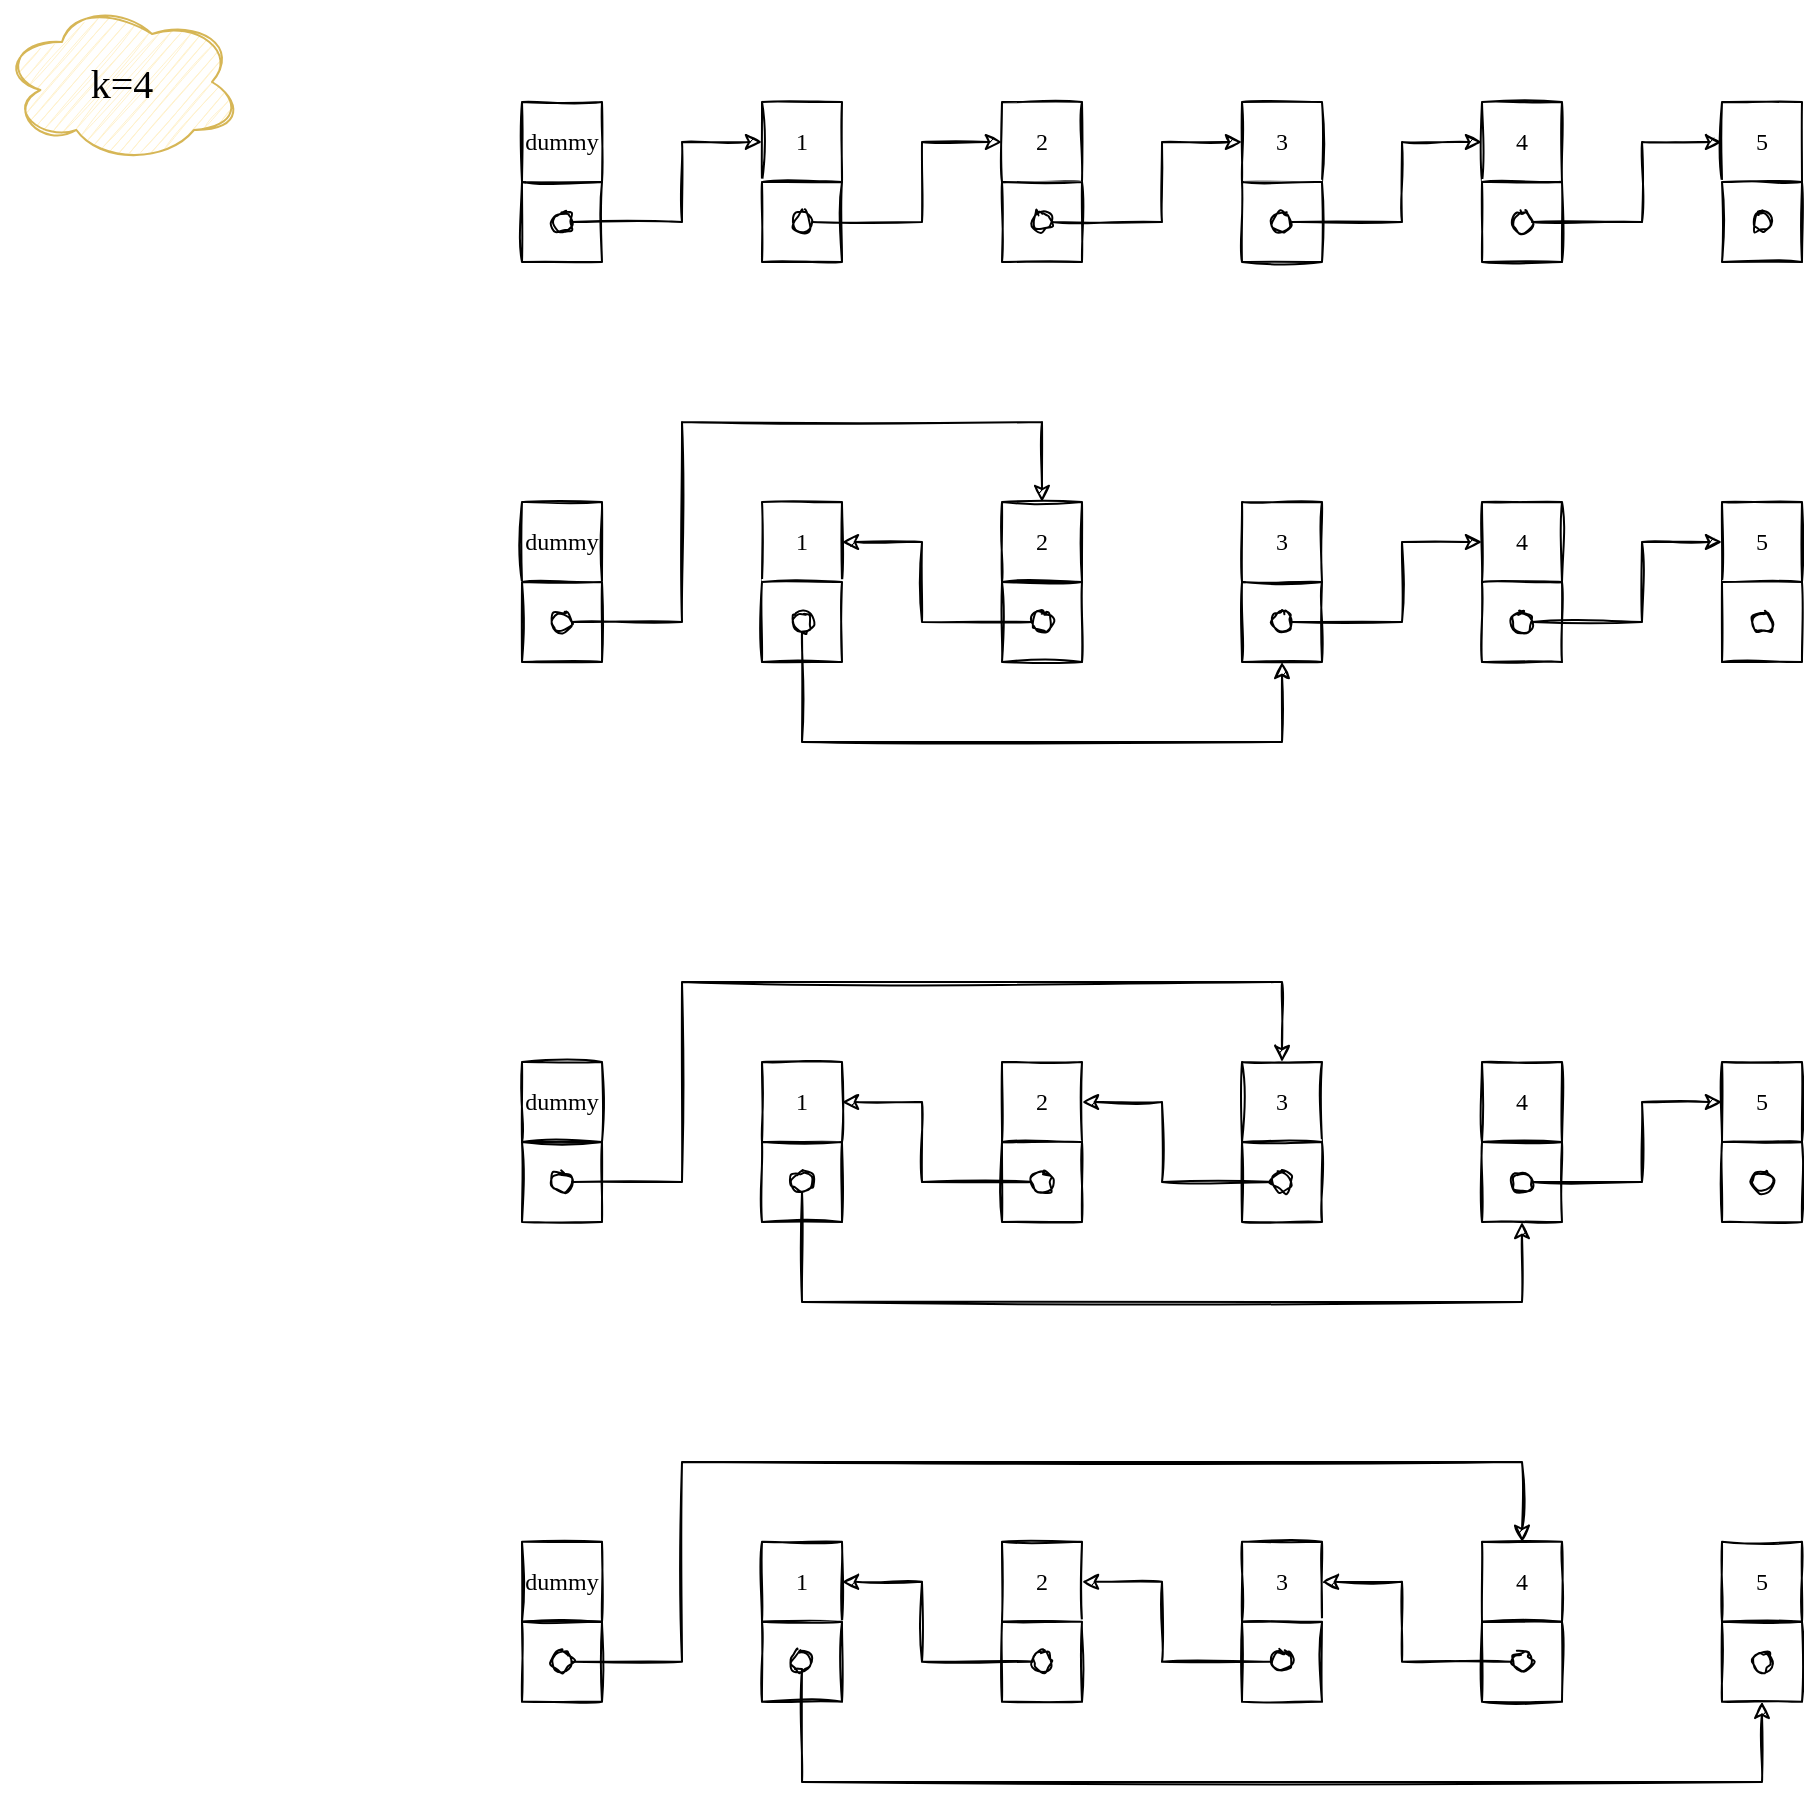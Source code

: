 <mxfile version="20.2.2" type="github" pages="2">
  <diagram id="KhuRshAMwtJ_WJnCZ7J6" name="Page-1">
    <mxGraphModel dx="2929" dy="1120" grid="1" gridSize="10" guides="1" tooltips="1" connect="1" arrows="1" fold="1" page="1" pageScale="1" pageWidth="827" pageHeight="1169" math="0" shadow="0">
      <root>
        <mxCell id="0" />
        <mxCell id="1" parent="0" />
        <mxCell id="bztyeyOUZCEO9k7QG0YH-14" value="1" style="rounded=0;whiteSpace=wrap;html=1;sketch=1;fontFamily=Comic Sans MS;" vertex="1" parent="1">
          <mxGeometry x="320" y="80" width="40" height="40" as="geometry" />
        </mxCell>
        <mxCell id="bztyeyOUZCEO9k7QG0YH-15" value="" style="rounded=0;whiteSpace=wrap;html=1;sketch=1;fontFamily=Comic Sans MS;" vertex="1" parent="1">
          <mxGeometry x="320" y="120" width="40" height="40" as="geometry" />
        </mxCell>
        <mxCell id="bztyeyOUZCEO9k7QG0YH-16" value="2" style="rounded=0;whiteSpace=wrap;html=1;sketch=1;fontFamily=Comic Sans MS;" vertex="1" parent="1">
          <mxGeometry x="440" y="80" width="40" height="40" as="geometry" />
        </mxCell>
        <mxCell id="bztyeyOUZCEO9k7QG0YH-17" value="" style="rounded=0;whiteSpace=wrap;html=1;sketch=1;fontFamily=Comic Sans MS;" vertex="1" parent="1">
          <mxGeometry x="440" y="120" width="40" height="40" as="geometry" />
        </mxCell>
        <mxCell id="bztyeyOUZCEO9k7QG0YH-18" value="3" style="rounded=0;whiteSpace=wrap;html=1;sketch=1;fontFamily=Comic Sans MS;" vertex="1" parent="1">
          <mxGeometry x="560" y="80" width="40" height="40" as="geometry" />
        </mxCell>
        <mxCell id="bztyeyOUZCEO9k7QG0YH-19" value="" style="rounded=0;whiteSpace=wrap;html=1;sketch=1;fontFamily=Comic Sans MS;" vertex="1" parent="1">
          <mxGeometry x="560" y="120" width="40" height="40" as="geometry" />
        </mxCell>
        <mxCell id="bztyeyOUZCEO9k7QG0YH-20" value="4" style="rounded=0;whiteSpace=wrap;html=1;sketch=1;fontFamily=Comic Sans MS;" vertex="1" parent="1">
          <mxGeometry x="680" y="80" width="40" height="40" as="geometry" />
        </mxCell>
        <mxCell id="bztyeyOUZCEO9k7QG0YH-21" value="" style="rounded=0;whiteSpace=wrap;html=1;sketch=1;fontFamily=Comic Sans MS;" vertex="1" parent="1">
          <mxGeometry x="680" y="120" width="40" height="40" as="geometry" />
        </mxCell>
        <mxCell id="bztyeyOUZCEO9k7QG0YH-22" value="5" style="rounded=0;whiteSpace=wrap;html=1;sketch=1;fontFamily=Comic Sans MS;" vertex="1" parent="1">
          <mxGeometry x="800" y="80" width="40" height="40" as="geometry" />
        </mxCell>
        <mxCell id="bztyeyOUZCEO9k7QG0YH-23" value="" style="rounded=0;whiteSpace=wrap;html=1;sketch=1;fontFamily=Comic Sans MS;" vertex="1" parent="1">
          <mxGeometry x="800" y="120" width="40" height="40" as="geometry" />
        </mxCell>
        <mxCell id="bztyeyOUZCEO9k7QG0YH-24" value="dummy" style="rounded=0;whiteSpace=wrap;html=1;sketch=1;fontFamily=Comic Sans MS;" vertex="1" parent="1">
          <mxGeometry x="200" y="80" width="40" height="40" as="geometry" />
        </mxCell>
        <mxCell id="bztyeyOUZCEO9k7QG0YH-25" value="" style="rounded=0;whiteSpace=wrap;html=1;sketch=1;fontFamily=Comic Sans MS;" vertex="1" parent="1">
          <mxGeometry x="200" y="120" width="40" height="40" as="geometry" />
        </mxCell>
        <mxCell id="bztyeyOUZCEO9k7QG0YH-26" value="" style="ellipse;whiteSpace=wrap;html=1;aspect=fixed;sketch=1;fontFamily=Comic Sans MS;" vertex="1" parent="1">
          <mxGeometry x="215" y="135" width="10" height="10" as="geometry" />
        </mxCell>
        <mxCell id="bztyeyOUZCEO9k7QG0YH-27" value="" style="endArrow=classic;html=1;rounded=0;sketch=1;fontFamily=Comic Sans MS;exitX=1;exitY=0.5;exitDx=0;exitDy=0;entryX=0;entryY=0.5;entryDx=0;entryDy=0;edgeStyle=elbowEdgeStyle;" edge="1" parent="1" source="bztyeyOUZCEO9k7QG0YH-26" target="bztyeyOUZCEO9k7QG0YH-14">
          <mxGeometry width="50" height="50" relative="1" as="geometry">
            <mxPoint x="550" y="290" as="sourcePoint" />
            <mxPoint x="600" y="240" as="targetPoint" />
            <Array as="points">
              <mxPoint x="280" y="120" />
            </Array>
          </mxGeometry>
        </mxCell>
        <mxCell id="bztyeyOUZCEO9k7QG0YH-32" value="" style="ellipse;whiteSpace=wrap;html=1;aspect=fixed;sketch=1;fontFamily=Comic Sans MS;" vertex="1" parent="1">
          <mxGeometry x="335" y="135" width="10" height="10" as="geometry" />
        </mxCell>
        <mxCell id="bztyeyOUZCEO9k7QG0YH-33" value="" style="endArrow=classic;html=1;rounded=0;sketch=1;fontFamily=Comic Sans MS;exitX=1;exitY=0.5;exitDx=0;exitDy=0;entryX=0;entryY=0.5;entryDx=0;entryDy=0;edgeStyle=orthogonalEdgeStyle;" edge="1" parent="1" source="bztyeyOUZCEO9k7QG0YH-32" target="bztyeyOUZCEO9k7QG0YH-16">
          <mxGeometry width="50" height="50" relative="1" as="geometry">
            <mxPoint x="670" y="290" as="sourcePoint" />
            <mxPoint x="400" y="140" as="targetPoint" />
            <Array as="points">
              <mxPoint x="400" y="140" />
              <mxPoint x="400" y="100" />
            </Array>
          </mxGeometry>
        </mxCell>
        <mxCell id="bztyeyOUZCEO9k7QG0YH-34" value="" style="ellipse;whiteSpace=wrap;html=1;aspect=fixed;sketch=1;fontFamily=Comic Sans MS;" vertex="1" parent="1">
          <mxGeometry x="455" y="135" width="10" height="10" as="geometry" />
        </mxCell>
        <mxCell id="bztyeyOUZCEO9k7QG0YH-35" value="" style="endArrow=classic;html=1;rounded=0;sketch=1;fontFamily=Comic Sans MS;exitX=1;exitY=0.5;exitDx=0;exitDy=0;entryX=0;entryY=0.5;entryDx=0;entryDy=0;edgeStyle=orthogonalEdgeStyle;" edge="1" parent="1" source="bztyeyOUZCEO9k7QG0YH-34" target="bztyeyOUZCEO9k7QG0YH-18">
          <mxGeometry width="50" height="50" relative="1" as="geometry">
            <mxPoint x="790" y="290" as="sourcePoint" />
            <mxPoint x="520" y="140" as="targetPoint" />
            <Array as="points">
              <mxPoint x="520" y="140" />
              <mxPoint x="520" y="100" />
            </Array>
          </mxGeometry>
        </mxCell>
        <mxCell id="bztyeyOUZCEO9k7QG0YH-36" value="" style="ellipse;whiteSpace=wrap;html=1;aspect=fixed;sketch=1;fontFamily=Comic Sans MS;" vertex="1" parent="1">
          <mxGeometry x="575" y="135" width="10" height="10" as="geometry" />
        </mxCell>
        <mxCell id="bztyeyOUZCEO9k7QG0YH-37" value="" style="endArrow=classic;html=1;rounded=0;sketch=1;fontFamily=Comic Sans MS;exitX=1;exitY=0.5;exitDx=0;exitDy=0;entryX=0;entryY=0.5;entryDx=0;entryDy=0;edgeStyle=orthogonalEdgeStyle;" edge="1" parent="1" source="bztyeyOUZCEO9k7QG0YH-36" target="bztyeyOUZCEO9k7QG0YH-20">
          <mxGeometry width="50" height="50" relative="1" as="geometry">
            <mxPoint x="910" y="290" as="sourcePoint" />
            <mxPoint x="640" y="140" as="targetPoint" />
            <Array as="points">
              <mxPoint x="640" y="140" />
              <mxPoint x="640" y="100" />
            </Array>
          </mxGeometry>
        </mxCell>
        <mxCell id="bztyeyOUZCEO9k7QG0YH-38" value="" style="ellipse;whiteSpace=wrap;html=1;aspect=fixed;sketch=1;fontFamily=Comic Sans MS;" vertex="1" parent="1">
          <mxGeometry x="695" y="135" width="10" height="10" as="geometry" />
        </mxCell>
        <mxCell id="bztyeyOUZCEO9k7QG0YH-39" value="" style="endArrow=classic;html=1;rounded=0;sketch=1;fontFamily=Comic Sans MS;exitX=1;exitY=0.5;exitDx=0;exitDy=0;entryX=0;entryY=0.5;entryDx=0;entryDy=0;edgeStyle=orthogonalEdgeStyle;" edge="1" parent="1" source="bztyeyOUZCEO9k7QG0YH-38" target="bztyeyOUZCEO9k7QG0YH-22">
          <mxGeometry width="50" height="50" relative="1" as="geometry">
            <mxPoint x="1030" y="290" as="sourcePoint" />
            <mxPoint x="760" y="140" as="targetPoint" />
            <Array as="points">
              <mxPoint x="760" y="140" />
              <mxPoint x="760" y="100" />
            </Array>
          </mxGeometry>
        </mxCell>
        <mxCell id="bztyeyOUZCEO9k7QG0YH-40" value="" style="ellipse;whiteSpace=wrap;html=1;aspect=fixed;sketch=1;fontFamily=Comic Sans MS;" vertex="1" parent="1">
          <mxGeometry x="815" y="135" width="10" height="10" as="geometry" />
        </mxCell>
        <mxCell id="bztyeyOUZCEO9k7QG0YH-43" value="k=4" style="ellipse;shape=cloud;whiteSpace=wrap;html=1;sketch=1;fontFamily=Comic Sans MS;fillColor=#fff2cc;strokeColor=#d6b656;fontSize=20;" vertex="1" parent="1">
          <mxGeometry x="-60" y="30" width="120" height="80" as="geometry" />
        </mxCell>
        <mxCell id="bztyeyOUZCEO9k7QG0YH-67" value="1" style="rounded=0;whiteSpace=wrap;html=1;sketch=1;fontFamily=Comic Sans MS;" vertex="1" parent="1">
          <mxGeometry x="320" y="280" width="40" height="40" as="geometry" />
        </mxCell>
        <mxCell id="bztyeyOUZCEO9k7QG0YH-68" value="" style="rounded=0;whiteSpace=wrap;html=1;sketch=1;fontFamily=Comic Sans MS;" vertex="1" parent="1">
          <mxGeometry x="320" y="320" width="40" height="40" as="geometry" />
        </mxCell>
        <mxCell id="bztyeyOUZCEO9k7QG0YH-69" value="2" style="rounded=0;whiteSpace=wrap;html=1;sketch=1;fontFamily=Comic Sans MS;" vertex="1" parent="1">
          <mxGeometry x="440" y="280" width="40" height="40" as="geometry" />
        </mxCell>
        <mxCell id="bztyeyOUZCEO9k7QG0YH-70" value="" style="rounded=0;whiteSpace=wrap;html=1;sketch=1;fontFamily=Comic Sans MS;" vertex="1" parent="1">
          <mxGeometry x="440" y="320" width="40" height="40" as="geometry" />
        </mxCell>
        <mxCell id="bztyeyOUZCEO9k7QG0YH-71" value="3" style="rounded=0;whiteSpace=wrap;html=1;sketch=1;fontFamily=Comic Sans MS;" vertex="1" parent="1">
          <mxGeometry x="560" y="280" width="40" height="40" as="geometry" />
        </mxCell>
        <mxCell id="bztyeyOUZCEO9k7QG0YH-72" value="" style="rounded=0;whiteSpace=wrap;html=1;sketch=1;fontFamily=Comic Sans MS;" vertex="1" parent="1">
          <mxGeometry x="560" y="320" width="40" height="40" as="geometry" />
        </mxCell>
        <mxCell id="bztyeyOUZCEO9k7QG0YH-73" value="4" style="rounded=0;whiteSpace=wrap;html=1;sketch=1;fontFamily=Comic Sans MS;" vertex="1" parent="1">
          <mxGeometry x="680" y="280" width="40" height="40" as="geometry" />
        </mxCell>
        <mxCell id="bztyeyOUZCEO9k7QG0YH-74" value="" style="rounded=0;whiteSpace=wrap;html=1;sketch=1;fontFamily=Comic Sans MS;" vertex="1" parent="1">
          <mxGeometry x="680" y="320" width="40" height="40" as="geometry" />
        </mxCell>
        <mxCell id="bztyeyOUZCEO9k7QG0YH-75" value="5" style="rounded=0;whiteSpace=wrap;html=1;sketch=1;fontFamily=Comic Sans MS;" vertex="1" parent="1">
          <mxGeometry x="800" y="280" width="40" height="40" as="geometry" />
        </mxCell>
        <mxCell id="bztyeyOUZCEO9k7QG0YH-76" value="" style="rounded=0;whiteSpace=wrap;html=1;sketch=1;fontFamily=Comic Sans MS;" vertex="1" parent="1">
          <mxGeometry x="800" y="320" width="40" height="40" as="geometry" />
        </mxCell>
        <mxCell id="bztyeyOUZCEO9k7QG0YH-77" value="dummy" style="rounded=0;whiteSpace=wrap;html=1;sketch=1;fontFamily=Comic Sans MS;" vertex="1" parent="1">
          <mxGeometry x="200" y="280" width="40" height="40" as="geometry" />
        </mxCell>
        <mxCell id="bztyeyOUZCEO9k7QG0YH-78" value="" style="rounded=0;whiteSpace=wrap;html=1;sketch=1;fontFamily=Comic Sans MS;" vertex="1" parent="1">
          <mxGeometry x="200" y="320" width="40" height="40" as="geometry" />
        </mxCell>
        <mxCell id="bztyeyOUZCEO9k7QG0YH-79" value="" style="ellipse;whiteSpace=wrap;html=1;aspect=fixed;sketch=1;fontFamily=Comic Sans MS;" vertex="1" parent="1">
          <mxGeometry x="215" y="335" width="10" height="10" as="geometry" />
        </mxCell>
        <mxCell id="bztyeyOUZCEO9k7QG0YH-80" value="" style="endArrow=classic;html=1;rounded=0;sketch=1;fontFamily=Comic Sans MS;exitX=1;exitY=0.5;exitDx=0;exitDy=0;edgeStyle=orthogonalEdgeStyle;entryX=0.5;entryY=0;entryDx=0;entryDy=0;" edge="1" parent="1" source="bztyeyOUZCEO9k7QG0YH-79" target="bztyeyOUZCEO9k7QG0YH-69">
          <mxGeometry width="50" height="50" relative="1" as="geometry">
            <mxPoint x="550" y="490" as="sourcePoint" />
            <mxPoint x="460" y="270" as="targetPoint" />
            <Array as="points">
              <mxPoint x="280" y="340" />
              <mxPoint x="280" y="240" />
              <mxPoint x="460" y="240" />
            </Array>
          </mxGeometry>
        </mxCell>
        <mxCell id="bztyeyOUZCEO9k7QG0YH-81" value="" style="ellipse;whiteSpace=wrap;html=1;aspect=fixed;sketch=1;fontFamily=Comic Sans MS;" vertex="1" parent="1">
          <mxGeometry x="335" y="335" width="10" height="10" as="geometry" />
        </mxCell>
        <mxCell id="bztyeyOUZCEO9k7QG0YH-82" value="" style="endArrow=classic;html=1;rounded=0;sketch=1;fontFamily=Comic Sans MS;exitX=0;exitY=0.5;exitDx=0;exitDy=0;entryX=1;entryY=0.5;entryDx=0;entryDy=0;edgeStyle=orthogonalEdgeStyle;" edge="1" parent="1" source="bztyeyOUZCEO9k7QG0YH-83" target="bztyeyOUZCEO9k7QG0YH-67">
          <mxGeometry width="50" height="50" relative="1" as="geometry">
            <mxPoint x="670" y="490" as="sourcePoint" />
            <mxPoint x="400" y="340" as="targetPoint" />
            <Array as="points">
              <mxPoint x="400" y="340" />
              <mxPoint x="400" y="300" />
            </Array>
          </mxGeometry>
        </mxCell>
        <mxCell id="bztyeyOUZCEO9k7QG0YH-83" value="" style="ellipse;whiteSpace=wrap;html=1;aspect=fixed;sketch=1;fontFamily=Comic Sans MS;" vertex="1" parent="1">
          <mxGeometry x="455" y="335" width="10" height="10" as="geometry" />
        </mxCell>
        <mxCell id="bztyeyOUZCEO9k7QG0YH-84" value="" style="endArrow=classic;html=1;rounded=0;sketch=1;fontFamily=Comic Sans MS;entryX=0.5;entryY=1;entryDx=0;entryDy=0;edgeStyle=orthogonalEdgeStyle;exitX=0.5;exitY=1;exitDx=0;exitDy=0;" edge="1" parent="1" source="bztyeyOUZCEO9k7QG0YH-81" target="bztyeyOUZCEO9k7QG0YH-72">
          <mxGeometry width="50" height="50" relative="1" as="geometry">
            <mxPoint x="330" y="370" as="sourcePoint" />
            <mxPoint x="520" y="340" as="targetPoint" />
            <Array as="points">
              <mxPoint x="340" y="400" />
              <mxPoint x="580" y="400" />
            </Array>
          </mxGeometry>
        </mxCell>
        <mxCell id="bztyeyOUZCEO9k7QG0YH-85" value="" style="ellipse;whiteSpace=wrap;html=1;aspect=fixed;sketch=1;fontFamily=Comic Sans MS;" vertex="1" parent="1">
          <mxGeometry x="575" y="335" width="10" height="10" as="geometry" />
        </mxCell>
        <mxCell id="bztyeyOUZCEO9k7QG0YH-86" value="" style="endArrow=classic;html=1;rounded=0;sketch=1;fontFamily=Comic Sans MS;exitX=1;exitY=0.5;exitDx=0;exitDy=0;entryX=0;entryY=0.5;entryDx=0;entryDy=0;edgeStyle=orthogonalEdgeStyle;" edge="1" parent="1" source="bztyeyOUZCEO9k7QG0YH-85" target="bztyeyOUZCEO9k7QG0YH-73">
          <mxGeometry width="50" height="50" relative="1" as="geometry">
            <mxPoint x="910" y="490" as="sourcePoint" />
            <mxPoint x="640" y="340" as="targetPoint" />
            <Array as="points">
              <mxPoint x="640" y="340" />
              <mxPoint x="640" y="300" />
            </Array>
          </mxGeometry>
        </mxCell>
        <mxCell id="bztyeyOUZCEO9k7QG0YH-87" value="" style="ellipse;whiteSpace=wrap;html=1;aspect=fixed;sketch=1;fontFamily=Comic Sans MS;" vertex="1" parent="1">
          <mxGeometry x="695" y="335" width="10" height="10" as="geometry" />
        </mxCell>
        <mxCell id="bztyeyOUZCEO9k7QG0YH-88" value="" style="endArrow=classic;html=1;rounded=0;sketch=1;fontFamily=Comic Sans MS;exitX=1;exitY=0.5;exitDx=0;exitDy=0;entryX=0;entryY=0.5;entryDx=0;entryDy=0;edgeStyle=orthogonalEdgeStyle;" edge="1" parent="1" source="bztyeyOUZCEO9k7QG0YH-87" target="bztyeyOUZCEO9k7QG0YH-75">
          <mxGeometry width="50" height="50" relative="1" as="geometry">
            <mxPoint x="1030" y="490" as="sourcePoint" />
            <mxPoint x="760" y="340" as="targetPoint" />
            <Array as="points">
              <mxPoint x="760" y="340" />
              <mxPoint x="760" y="300" />
            </Array>
          </mxGeometry>
        </mxCell>
        <mxCell id="bztyeyOUZCEO9k7QG0YH-89" value="" style="ellipse;whiteSpace=wrap;html=1;aspect=fixed;sketch=1;fontFamily=Comic Sans MS;" vertex="1" parent="1">
          <mxGeometry x="815" y="335" width="10" height="10" as="geometry" />
        </mxCell>
        <mxCell id="bztyeyOUZCEO9k7QG0YH-91" value="1" style="rounded=0;whiteSpace=wrap;html=1;sketch=1;fontFamily=Comic Sans MS;" vertex="1" parent="1">
          <mxGeometry x="320" y="560" width="40" height="40" as="geometry" />
        </mxCell>
        <mxCell id="bztyeyOUZCEO9k7QG0YH-92" value="" style="rounded=0;whiteSpace=wrap;html=1;sketch=1;fontFamily=Comic Sans MS;" vertex="1" parent="1">
          <mxGeometry x="320" y="600" width="40" height="40" as="geometry" />
        </mxCell>
        <mxCell id="bztyeyOUZCEO9k7QG0YH-93" value="2" style="rounded=0;whiteSpace=wrap;html=1;sketch=1;fontFamily=Comic Sans MS;" vertex="1" parent="1">
          <mxGeometry x="440" y="560" width="40" height="40" as="geometry" />
        </mxCell>
        <mxCell id="bztyeyOUZCEO9k7QG0YH-94" value="" style="rounded=0;whiteSpace=wrap;html=1;sketch=1;fontFamily=Comic Sans MS;" vertex="1" parent="1">
          <mxGeometry x="440" y="600" width="40" height="40" as="geometry" />
        </mxCell>
        <mxCell id="bztyeyOUZCEO9k7QG0YH-95" value="3" style="rounded=0;whiteSpace=wrap;html=1;sketch=1;fontFamily=Comic Sans MS;" vertex="1" parent="1">
          <mxGeometry x="560" y="560" width="40" height="40" as="geometry" />
        </mxCell>
        <mxCell id="bztyeyOUZCEO9k7QG0YH-96" value="" style="rounded=0;whiteSpace=wrap;html=1;sketch=1;fontFamily=Comic Sans MS;" vertex="1" parent="1">
          <mxGeometry x="560" y="600" width="40" height="40" as="geometry" />
        </mxCell>
        <mxCell id="bztyeyOUZCEO9k7QG0YH-97" value="4" style="rounded=0;whiteSpace=wrap;html=1;sketch=1;fontFamily=Comic Sans MS;" vertex="1" parent="1">
          <mxGeometry x="680" y="560" width="40" height="40" as="geometry" />
        </mxCell>
        <mxCell id="bztyeyOUZCEO9k7QG0YH-98" value="" style="rounded=0;whiteSpace=wrap;html=1;sketch=1;fontFamily=Comic Sans MS;" vertex="1" parent="1">
          <mxGeometry x="680" y="600" width="40" height="40" as="geometry" />
        </mxCell>
        <mxCell id="bztyeyOUZCEO9k7QG0YH-99" value="5" style="rounded=0;whiteSpace=wrap;html=1;sketch=1;fontFamily=Comic Sans MS;" vertex="1" parent="1">
          <mxGeometry x="800" y="560" width="40" height="40" as="geometry" />
        </mxCell>
        <mxCell id="bztyeyOUZCEO9k7QG0YH-100" value="" style="rounded=0;whiteSpace=wrap;html=1;sketch=1;fontFamily=Comic Sans MS;" vertex="1" parent="1">
          <mxGeometry x="800" y="600" width="40" height="40" as="geometry" />
        </mxCell>
        <mxCell id="bztyeyOUZCEO9k7QG0YH-101" value="dummy" style="rounded=0;whiteSpace=wrap;html=1;sketch=1;fontFamily=Comic Sans MS;" vertex="1" parent="1">
          <mxGeometry x="200" y="560" width="40" height="40" as="geometry" />
        </mxCell>
        <mxCell id="bztyeyOUZCEO9k7QG0YH-102" value="" style="rounded=0;whiteSpace=wrap;html=1;sketch=1;fontFamily=Comic Sans MS;" vertex="1" parent="1">
          <mxGeometry x="200" y="600" width="40" height="40" as="geometry" />
        </mxCell>
        <mxCell id="bztyeyOUZCEO9k7QG0YH-103" value="" style="ellipse;whiteSpace=wrap;html=1;aspect=fixed;sketch=1;fontFamily=Comic Sans MS;" vertex="1" parent="1">
          <mxGeometry x="215" y="615" width="10" height="10" as="geometry" />
        </mxCell>
        <mxCell id="bztyeyOUZCEO9k7QG0YH-104" value="" style="endArrow=classic;html=1;rounded=0;sketch=1;fontFamily=Comic Sans MS;exitX=1;exitY=0.5;exitDx=0;exitDy=0;edgeStyle=orthogonalEdgeStyle;entryX=0.5;entryY=0;entryDx=0;entryDy=0;" edge="1" parent="1" source="bztyeyOUZCEO9k7QG0YH-103" target="bztyeyOUZCEO9k7QG0YH-95">
          <mxGeometry width="50" height="50" relative="1" as="geometry">
            <mxPoint x="550" y="770" as="sourcePoint" />
            <mxPoint x="590" y="540" as="targetPoint" />
            <Array as="points">
              <mxPoint x="280" y="620" />
              <mxPoint x="280" y="520" />
              <mxPoint x="580" y="520" />
            </Array>
          </mxGeometry>
        </mxCell>
        <mxCell id="bztyeyOUZCEO9k7QG0YH-105" value="" style="ellipse;whiteSpace=wrap;html=1;aspect=fixed;sketch=1;fontFamily=Comic Sans MS;" vertex="1" parent="1">
          <mxGeometry x="335" y="615" width="10" height="10" as="geometry" />
        </mxCell>
        <mxCell id="bztyeyOUZCEO9k7QG0YH-106" value="" style="endArrow=classic;html=1;rounded=0;sketch=1;fontFamily=Comic Sans MS;exitX=0;exitY=0;exitDx=0;exitDy=0;entryX=1;entryY=0.5;entryDx=0;entryDy=0;edgeStyle=orthogonalEdgeStyle;" edge="1" parent="1" source="bztyeyOUZCEO9k7QG0YH-107" target="bztyeyOUZCEO9k7QG0YH-91">
          <mxGeometry width="50" height="50" relative="1" as="geometry">
            <mxPoint x="670" y="770" as="sourcePoint" />
            <mxPoint x="400" y="620" as="targetPoint" />
            <Array as="points">
              <mxPoint x="457" y="620" />
              <mxPoint x="400" y="620" />
              <mxPoint x="400" y="580" />
            </Array>
          </mxGeometry>
        </mxCell>
        <mxCell id="bztyeyOUZCEO9k7QG0YH-107" value="" style="ellipse;whiteSpace=wrap;html=1;aspect=fixed;sketch=1;fontFamily=Comic Sans MS;" vertex="1" parent="1">
          <mxGeometry x="455" y="615" width="10" height="10" as="geometry" />
        </mxCell>
        <mxCell id="bztyeyOUZCEO9k7QG0YH-108" value="" style="endArrow=classic;html=1;rounded=0;sketch=1;fontFamily=Comic Sans MS;entryX=0.5;entryY=1;entryDx=0;entryDy=0;edgeStyle=orthogonalEdgeStyle;exitX=0.5;exitY=1;exitDx=0;exitDy=0;" edge="1" parent="1" source="bztyeyOUZCEO9k7QG0YH-105" target="bztyeyOUZCEO9k7QG0YH-98">
          <mxGeometry width="50" height="50" relative="1" as="geometry">
            <mxPoint x="340" y="650" as="sourcePoint" />
            <mxPoint x="520" y="620" as="targetPoint" />
            <Array as="points">
              <mxPoint x="340" y="680" />
              <mxPoint x="700" y="680" />
            </Array>
          </mxGeometry>
        </mxCell>
        <mxCell id="bztyeyOUZCEO9k7QG0YH-109" value="" style="ellipse;whiteSpace=wrap;html=1;aspect=fixed;sketch=1;fontFamily=Comic Sans MS;" vertex="1" parent="1">
          <mxGeometry x="575" y="615" width="10" height="10" as="geometry" />
        </mxCell>
        <mxCell id="bztyeyOUZCEO9k7QG0YH-110" value="" style="endArrow=classic;html=1;rounded=0;sketch=1;fontFamily=Comic Sans MS;edgeStyle=orthogonalEdgeStyle;exitX=0;exitY=0.5;exitDx=0;exitDy=0;" edge="1" parent="1" source="bztyeyOUZCEO9k7QG0YH-109" target="bztyeyOUZCEO9k7QG0YH-93">
          <mxGeometry width="50" height="50" relative="1" as="geometry">
            <mxPoint x="550" y="620" as="sourcePoint" />
            <mxPoint x="640" y="620" as="targetPoint" />
            <Array as="points">
              <mxPoint x="520" y="620" />
              <mxPoint x="520" y="580" />
            </Array>
          </mxGeometry>
        </mxCell>
        <mxCell id="bztyeyOUZCEO9k7QG0YH-111" value="" style="ellipse;whiteSpace=wrap;html=1;aspect=fixed;sketch=1;fontFamily=Comic Sans MS;" vertex="1" parent="1">
          <mxGeometry x="695" y="615" width="10" height="10" as="geometry" />
        </mxCell>
        <mxCell id="bztyeyOUZCEO9k7QG0YH-112" value="" style="endArrow=classic;html=1;rounded=0;sketch=1;fontFamily=Comic Sans MS;exitX=1;exitY=0.5;exitDx=0;exitDy=0;entryX=0;entryY=0.5;entryDx=0;entryDy=0;edgeStyle=orthogonalEdgeStyle;" edge="1" parent="1" source="bztyeyOUZCEO9k7QG0YH-111" target="bztyeyOUZCEO9k7QG0YH-99">
          <mxGeometry width="50" height="50" relative="1" as="geometry">
            <mxPoint x="1030" y="770" as="sourcePoint" />
            <mxPoint x="760" y="620" as="targetPoint" />
            <Array as="points">
              <mxPoint x="760" y="620" />
              <mxPoint x="760" y="580" />
            </Array>
          </mxGeometry>
        </mxCell>
        <mxCell id="bztyeyOUZCEO9k7QG0YH-113" value="" style="ellipse;whiteSpace=wrap;html=1;aspect=fixed;sketch=1;fontFamily=Comic Sans MS;" vertex="1" parent="1">
          <mxGeometry x="815" y="615" width="10" height="10" as="geometry" />
        </mxCell>
        <mxCell id="bztyeyOUZCEO9k7QG0YH-114" value="1" style="rounded=0;whiteSpace=wrap;html=1;sketch=1;fontFamily=Comic Sans MS;" vertex="1" parent="1">
          <mxGeometry x="320" y="799.92" width="40" height="40" as="geometry" />
        </mxCell>
        <mxCell id="bztyeyOUZCEO9k7QG0YH-115" value="" style="rounded=0;whiteSpace=wrap;html=1;sketch=1;fontFamily=Comic Sans MS;" vertex="1" parent="1">
          <mxGeometry x="320" y="839.92" width="40" height="40" as="geometry" />
        </mxCell>
        <mxCell id="bztyeyOUZCEO9k7QG0YH-116" value="2" style="rounded=0;whiteSpace=wrap;html=1;sketch=1;fontFamily=Comic Sans MS;" vertex="1" parent="1">
          <mxGeometry x="440" y="799.92" width="40" height="40" as="geometry" />
        </mxCell>
        <mxCell id="bztyeyOUZCEO9k7QG0YH-117" value="" style="rounded=0;whiteSpace=wrap;html=1;sketch=1;fontFamily=Comic Sans MS;" vertex="1" parent="1">
          <mxGeometry x="440" y="839.92" width="40" height="40" as="geometry" />
        </mxCell>
        <mxCell id="bztyeyOUZCEO9k7QG0YH-118" value="3" style="rounded=0;whiteSpace=wrap;html=1;sketch=1;fontFamily=Comic Sans MS;" vertex="1" parent="1">
          <mxGeometry x="560" y="799.92" width="40" height="40" as="geometry" />
        </mxCell>
        <mxCell id="bztyeyOUZCEO9k7QG0YH-119" value="" style="rounded=0;whiteSpace=wrap;html=1;sketch=1;fontFamily=Comic Sans MS;" vertex="1" parent="1">
          <mxGeometry x="560" y="839.92" width="40" height="40" as="geometry" />
        </mxCell>
        <mxCell id="bztyeyOUZCEO9k7QG0YH-120" value="4" style="rounded=0;whiteSpace=wrap;html=1;sketch=1;fontFamily=Comic Sans MS;" vertex="1" parent="1">
          <mxGeometry x="680" y="799.92" width="40" height="40" as="geometry" />
        </mxCell>
        <mxCell id="bztyeyOUZCEO9k7QG0YH-121" value="" style="rounded=0;whiteSpace=wrap;html=1;sketch=1;fontFamily=Comic Sans MS;" vertex="1" parent="1">
          <mxGeometry x="680" y="839.92" width="40" height="40" as="geometry" />
        </mxCell>
        <mxCell id="bztyeyOUZCEO9k7QG0YH-122" value="5" style="rounded=0;whiteSpace=wrap;html=1;sketch=1;fontFamily=Comic Sans MS;" vertex="1" parent="1">
          <mxGeometry x="800" y="799.92" width="40" height="40" as="geometry" />
        </mxCell>
        <mxCell id="bztyeyOUZCEO9k7QG0YH-123" value="" style="rounded=0;whiteSpace=wrap;html=1;sketch=1;fontFamily=Comic Sans MS;" vertex="1" parent="1">
          <mxGeometry x="800" y="839.92" width="40" height="40" as="geometry" />
        </mxCell>
        <mxCell id="bztyeyOUZCEO9k7QG0YH-124" value="dummy" style="rounded=0;whiteSpace=wrap;html=1;sketch=1;fontFamily=Comic Sans MS;" vertex="1" parent="1">
          <mxGeometry x="200" y="799.92" width="40" height="40" as="geometry" />
        </mxCell>
        <mxCell id="bztyeyOUZCEO9k7QG0YH-125" value="" style="rounded=0;whiteSpace=wrap;html=1;sketch=1;fontFamily=Comic Sans MS;" vertex="1" parent="1">
          <mxGeometry x="200" y="839.92" width="40" height="40" as="geometry" />
        </mxCell>
        <mxCell id="bztyeyOUZCEO9k7QG0YH-126" value="" style="ellipse;whiteSpace=wrap;html=1;aspect=fixed;sketch=1;fontFamily=Comic Sans MS;" vertex="1" parent="1">
          <mxGeometry x="215" y="854.92" width="10" height="10" as="geometry" />
        </mxCell>
        <mxCell id="bztyeyOUZCEO9k7QG0YH-127" value="" style="endArrow=classic;html=1;rounded=0;sketch=1;fontFamily=Comic Sans MS;exitX=1;exitY=0.5;exitDx=0;exitDy=0;edgeStyle=orthogonalEdgeStyle;entryX=0.5;entryY=0;entryDx=0;entryDy=0;" edge="1" parent="1" source="bztyeyOUZCEO9k7QG0YH-126" target="bztyeyOUZCEO9k7QG0YH-120">
          <mxGeometry width="50" height="50" relative="1" as="geometry">
            <mxPoint x="550" y="1009.92" as="sourcePoint" />
            <mxPoint x="590" y="779.92" as="targetPoint" />
            <Array as="points">
              <mxPoint x="280" y="860" />
              <mxPoint x="280" y="760" />
              <mxPoint x="700" y="760" />
            </Array>
          </mxGeometry>
        </mxCell>
        <mxCell id="bztyeyOUZCEO9k7QG0YH-128" value="" style="ellipse;whiteSpace=wrap;html=1;aspect=fixed;sketch=1;fontFamily=Comic Sans MS;" vertex="1" parent="1">
          <mxGeometry x="335" y="854.92" width="10" height="10" as="geometry" />
        </mxCell>
        <mxCell id="bztyeyOUZCEO9k7QG0YH-129" value="" style="endArrow=classic;html=1;rounded=0;sketch=1;fontFamily=Comic Sans MS;exitX=0;exitY=0;exitDx=0;exitDy=0;entryX=1;entryY=0.5;entryDx=0;entryDy=0;edgeStyle=orthogonalEdgeStyle;" edge="1" parent="1" source="bztyeyOUZCEO9k7QG0YH-130" target="bztyeyOUZCEO9k7QG0YH-114">
          <mxGeometry width="50" height="50" relative="1" as="geometry">
            <mxPoint x="670" y="1009.92" as="sourcePoint" />
            <mxPoint x="400" y="859.92" as="targetPoint" />
            <Array as="points">
              <mxPoint x="457" y="859.92" />
              <mxPoint x="400" y="859.92" />
              <mxPoint x="400" y="819.92" />
            </Array>
          </mxGeometry>
        </mxCell>
        <mxCell id="bztyeyOUZCEO9k7QG0YH-130" value="" style="ellipse;whiteSpace=wrap;html=1;aspect=fixed;sketch=1;fontFamily=Comic Sans MS;" vertex="1" parent="1">
          <mxGeometry x="455" y="854.92" width="10" height="10" as="geometry" />
        </mxCell>
        <mxCell id="bztyeyOUZCEO9k7QG0YH-131" value="" style="endArrow=classic;html=1;rounded=0;sketch=1;fontFamily=Comic Sans MS;entryX=0.5;entryY=1;entryDx=0;entryDy=0;edgeStyle=orthogonalEdgeStyle;exitX=0;exitY=1;exitDx=0;exitDy=0;" edge="1" parent="1" source="bztyeyOUZCEO9k7QG0YH-128" target="bztyeyOUZCEO9k7QG0YH-123">
          <mxGeometry width="50" height="50" relative="1" as="geometry">
            <mxPoint x="340" y="870" as="sourcePoint" />
            <mxPoint x="520" y="859.92" as="targetPoint" />
            <Array as="points">
              <mxPoint x="340" y="864" />
              <mxPoint x="340" y="920" />
              <mxPoint x="820" y="920" />
            </Array>
          </mxGeometry>
        </mxCell>
        <mxCell id="bztyeyOUZCEO9k7QG0YH-132" value="" style="ellipse;whiteSpace=wrap;html=1;aspect=fixed;sketch=1;fontFamily=Comic Sans MS;" vertex="1" parent="1">
          <mxGeometry x="575" y="854.92" width="10" height="10" as="geometry" />
        </mxCell>
        <mxCell id="bztyeyOUZCEO9k7QG0YH-133" value="" style="endArrow=classic;html=1;rounded=0;sketch=1;fontFamily=Comic Sans MS;edgeStyle=orthogonalEdgeStyle;exitX=0;exitY=0.5;exitDx=0;exitDy=0;" edge="1" parent="1" source="bztyeyOUZCEO9k7QG0YH-132" target="bztyeyOUZCEO9k7QG0YH-116">
          <mxGeometry width="50" height="50" relative="1" as="geometry">
            <mxPoint x="550" y="859.92" as="sourcePoint" />
            <mxPoint x="640" y="859.92" as="targetPoint" />
            <Array as="points">
              <mxPoint x="520" y="859.92" />
              <mxPoint x="520" y="819.92" />
            </Array>
          </mxGeometry>
        </mxCell>
        <mxCell id="bztyeyOUZCEO9k7QG0YH-134" value="" style="ellipse;whiteSpace=wrap;html=1;aspect=fixed;sketch=1;fontFamily=Comic Sans MS;" vertex="1" parent="1">
          <mxGeometry x="695" y="854.92" width="10" height="10" as="geometry" />
        </mxCell>
        <mxCell id="bztyeyOUZCEO9k7QG0YH-135" value="" style="endArrow=classic;html=1;rounded=0;sketch=1;fontFamily=Comic Sans MS;entryX=1;entryY=0.5;entryDx=0;entryDy=0;edgeStyle=orthogonalEdgeStyle;" edge="1" parent="1" source="bztyeyOUZCEO9k7QG0YH-134" target="bztyeyOUZCEO9k7QG0YH-118">
          <mxGeometry width="50" height="50" relative="1" as="geometry">
            <mxPoint x="650" y="880" as="sourcePoint" />
            <mxPoint x="760" y="859.92" as="targetPoint" />
            <Array as="points">
              <mxPoint x="640" y="860" />
              <mxPoint x="640" y="820" />
            </Array>
          </mxGeometry>
        </mxCell>
        <mxCell id="bztyeyOUZCEO9k7QG0YH-136" value="" style="ellipse;whiteSpace=wrap;html=1;aspect=fixed;sketch=1;fontFamily=Comic Sans MS;" vertex="1" parent="1">
          <mxGeometry x="815" y="854.92" width="10" height="10" as="geometry" />
        </mxCell>
      </root>
    </mxGraphModel>
  </diagram>
  <diagram id="YKay49AhaeVcnxUDAmp1" name="Page-2">
    <mxGraphModel dx="1823" dy="531" grid="1" gridSize="10" guides="1" tooltips="1" connect="1" arrows="1" fold="1" page="1" pageScale="1" pageWidth="827" pageHeight="1169" math="0" shadow="0">
      <root>
        <mxCell id="0" />
        <mxCell id="1" parent="0" />
        <mxCell id="3rSdv7cUPAvAJedNGD7d-1" value="1" style="rounded=0;whiteSpace=wrap;html=1;sketch=1;fontFamily=Comic Sans MS;" vertex="1" parent="1">
          <mxGeometry x="320" y="80" width="40" height="40" as="geometry" />
        </mxCell>
        <mxCell id="3rSdv7cUPAvAJedNGD7d-2" value="" style="rounded=0;whiteSpace=wrap;html=1;sketch=1;fontFamily=Comic Sans MS;" vertex="1" parent="1">
          <mxGeometry x="320" y="120" width="40" height="40" as="geometry" />
        </mxCell>
        <mxCell id="3rSdv7cUPAvAJedNGD7d-3" value="2" style="rounded=0;whiteSpace=wrap;html=1;sketch=1;fontFamily=Comic Sans MS;" vertex="1" parent="1">
          <mxGeometry x="440" y="80" width="40" height="40" as="geometry" />
        </mxCell>
        <mxCell id="3rSdv7cUPAvAJedNGD7d-4" value="" style="rounded=0;whiteSpace=wrap;html=1;sketch=1;fontFamily=Comic Sans MS;" vertex="1" parent="1">
          <mxGeometry x="440" y="120" width="40" height="40" as="geometry" />
        </mxCell>
        <mxCell id="3rSdv7cUPAvAJedNGD7d-5" value="3" style="rounded=0;whiteSpace=wrap;html=1;sketch=1;fontFamily=Comic Sans MS;" vertex="1" parent="1">
          <mxGeometry x="560" y="80" width="40" height="40" as="geometry" />
        </mxCell>
        <mxCell id="3rSdv7cUPAvAJedNGD7d-6" value="" style="rounded=0;whiteSpace=wrap;html=1;sketch=1;fontFamily=Comic Sans MS;" vertex="1" parent="1">
          <mxGeometry x="560" y="120" width="40" height="40" as="geometry" />
        </mxCell>
        <mxCell id="3rSdv7cUPAvAJedNGD7d-7" value="4" style="rounded=0;whiteSpace=wrap;html=1;sketch=1;fontFamily=Comic Sans MS;" vertex="1" parent="1">
          <mxGeometry x="680" y="80" width="40" height="40" as="geometry" />
        </mxCell>
        <mxCell id="3rSdv7cUPAvAJedNGD7d-8" value="" style="rounded=0;whiteSpace=wrap;html=1;sketch=1;fontFamily=Comic Sans MS;" vertex="1" parent="1">
          <mxGeometry x="680" y="120" width="40" height="40" as="geometry" />
        </mxCell>
        <mxCell id="3rSdv7cUPAvAJedNGD7d-9" value="5" style="rounded=0;whiteSpace=wrap;html=1;sketch=1;fontFamily=Comic Sans MS;" vertex="1" parent="1">
          <mxGeometry x="800" y="80" width="40" height="40" as="geometry" />
        </mxCell>
        <mxCell id="3rSdv7cUPAvAJedNGD7d-10" value="" style="rounded=0;whiteSpace=wrap;html=1;sketch=1;fontFamily=Comic Sans MS;" vertex="1" parent="1">
          <mxGeometry x="800" y="120" width="40" height="40" as="geometry" />
        </mxCell>
        <mxCell id="3rSdv7cUPAvAJedNGD7d-11" value="dummy" style="rounded=0;whiteSpace=wrap;html=1;sketch=1;fontFamily=Comic Sans MS;" vertex="1" parent="1">
          <mxGeometry x="200" y="80" width="40" height="40" as="geometry" />
        </mxCell>
        <mxCell id="3rSdv7cUPAvAJedNGD7d-12" value="" style="rounded=0;whiteSpace=wrap;html=1;sketch=1;fontFamily=Comic Sans MS;" vertex="1" parent="1">
          <mxGeometry x="200" y="120" width="40" height="40" as="geometry" />
        </mxCell>
        <mxCell id="3rSdv7cUPAvAJedNGD7d-13" value="" style="ellipse;whiteSpace=wrap;html=1;aspect=fixed;sketch=1;fontFamily=Comic Sans MS;" vertex="1" parent="1">
          <mxGeometry x="215" y="135" width="10" height="10" as="geometry" />
        </mxCell>
        <mxCell id="3rSdv7cUPAvAJedNGD7d-14" value="" style="endArrow=classic;html=1;rounded=0;sketch=1;fontFamily=Comic Sans MS;exitX=1;exitY=0.5;exitDx=0;exitDy=0;entryX=0;entryY=0.5;entryDx=0;entryDy=0;edgeStyle=elbowEdgeStyle;" edge="1" parent="1" source="3rSdv7cUPAvAJedNGD7d-13" target="3rSdv7cUPAvAJedNGD7d-1">
          <mxGeometry width="50" height="50" relative="1" as="geometry">
            <mxPoint x="550" y="290" as="sourcePoint" />
            <mxPoint x="600" y="240" as="targetPoint" />
            <Array as="points">
              <mxPoint x="280" y="120" />
            </Array>
          </mxGeometry>
        </mxCell>
        <mxCell id="3rSdv7cUPAvAJedNGD7d-15" value="" style="ellipse;whiteSpace=wrap;html=1;aspect=fixed;sketch=1;fontFamily=Comic Sans MS;" vertex="1" parent="1">
          <mxGeometry x="335" y="135" width="10" height="10" as="geometry" />
        </mxCell>
        <mxCell id="3rSdv7cUPAvAJedNGD7d-16" value="" style="endArrow=classic;html=1;rounded=0;sketch=1;fontFamily=Comic Sans MS;exitX=1;exitY=0.5;exitDx=0;exitDy=0;entryX=0;entryY=0.5;entryDx=0;entryDy=0;edgeStyle=orthogonalEdgeStyle;" edge="1" parent="1" source="3rSdv7cUPAvAJedNGD7d-15" target="3rSdv7cUPAvAJedNGD7d-3">
          <mxGeometry width="50" height="50" relative="1" as="geometry">
            <mxPoint x="670" y="290" as="sourcePoint" />
            <mxPoint x="400" y="140" as="targetPoint" />
            <Array as="points">
              <mxPoint x="400" y="140" />
              <mxPoint x="400" y="100" />
            </Array>
          </mxGeometry>
        </mxCell>
        <mxCell id="3rSdv7cUPAvAJedNGD7d-17" value="" style="ellipse;whiteSpace=wrap;html=1;aspect=fixed;sketch=1;fontFamily=Comic Sans MS;" vertex="1" parent="1">
          <mxGeometry x="455" y="135" width="10" height="10" as="geometry" />
        </mxCell>
        <mxCell id="3rSdv7cUPAvAJedNGD7d-18" value="" style="endArrow=classic;html=1;rounded=0;sketch=1;fontFamily=Comic Sans MS;exitX=1;exitY=0.5;exitDx=0;exitDy=0;entryX=0;entryY=0.5;entryDx=0;entryDy=0;edgeStyle=orthogonalEdgeStyle;" edge="1" parent="1" source="3rSdv7cUPAvAJedNGD7d-17" target="3rSdv7cUPAvAJedNGD7d-5">
          <mxGeometry width="50" height="50" relative="1" as="geometry">
            <mxPoint x="790" y="290" as="sourcePoint" />
            <mxPoint x="520" y="140" as="targetPoint" />
            <Array as="points">
              <mxPoint x="520" y="140" />
              <mxPoint x="520" y="100" />
            </Array>
          </mxGeometry>
        </mxCell>
        <mxCell id="3rSdv7cUPAvAJedNGD7d-19" value="" style="ellipse;whiteSpace=wrap;html=1;aspect=fixed;sketch=1;fontFamily=Comic Sans MS;" vertex="1" parent="1">
          <mxGeometry x="575" y="135" width="10" height="10" as="geometry" />
        </mxCell>
        <mxCell id="3rSdv7cUPAvAJedNGD7d-20" value="" style="endArrow=classic;html=1;rounded=0;sketch=1;fontFamily=Comic Sans MS;exitX=1;exitY=0.5;exitDx=0;exitDy=0;entryX=0;entryY=0.5;entryDx=0;entryDy=0;edgeStyle=orthogonalEdgeStyle;" edge="1" parent="1" source="3rSdv7cUPAvAJedNGD7d-19" target="3rSdv7cUPAvAJedNGD7d-7">
          <mxGeometry width="50" height="50" relative="1" as="geometry">
            <mxPoint x="910" y="290" as="sourcePoint" />
            <mxPoint x="640" y="140" as="targetPoint" />
            <Array as="points">
              <mxPoint x="640" y="140" />
              <mxPoint x="640" y="100" />
            </Array>
          </mxGeometry>
        </mxCell>
        <mxCell id="3rSdv7cUPAvAJedNGD7d-21" value="" style="ellipse;whiteSpace=wrap;html=1;aspect=fixed;sketch=1;fontFamily=Comic Sans MS;" vertex="1" parent="1">
          <mxGeometry x="695" y="135" width="10" height="10" as="geometry" />
        </mxCell>
        <mxCell id="3rSdv7cUPAvAJedNGD7d-22" value="" style="endArrow=classic;html=1;rounded=0;sketch=1;fontFamily=Comic Sans MS;exitX=1;exitY=0.5;exitDx=0;exitDy=0;entryX=0;entryY=0.5;entryDx=0;entryDy=0;edgeStyle=orthogonalEdgeStyle;" edge="1" parent="1" source="3rSdv7cUPAvAJedNGD7d-21" target="3rSdv7cUPAvAJedNGD7d-9">
          <mxGeometry width="50" height="50" relative="1" as="geometry">
            <mxPoint x="1030" y="290" as="sourcePoint" />
            <mxPoint x="760" y="140" as="targetPoint" />
            <Array as="points">
              <mxPoint x="760" y="140" />
              <mxPoint x="760" y="100" />
            </Array>
          </mxGeometry>
        </mxCell>
        <mxCell id="3rSdv7cUPAvAJedNGD7d-23" value="" style="ellipse;whiteSpace=wrap;html=1;aspect=fixed;sketch=1;fontFamily=Comic Sans MS;" vertex="1" parent="1">
          <mxGeometry x="815" y="135" width="10" height="10" as="geometry" />
        </mxCell>
        <mxCell id="3rSdv7cUPAvAJedNGD7d-24" value="k=4" style="ellipse;shape=cloud;whiteSpace=wrap;html=1;sketch=1;fontFamily=Comic Sans MS;fillColor=#fff2cc;strokeColor=#d6b656;fontSize=20;" vertex="1" parent="1">
          <mxGeometry x="-60" y="30" width="120" height="80" as="geometry" />
        </mxCell>
        <mxCell id="3rSdv7cUPAvAJedNGD7d-25" value="1" style="rounded=0;whiteSpace=wrap;html=1;sketch=1;fontFamily=Comic Sans MS;" vertex="1" parent="1">
          <mxGeometry x="320" y="520" width="40" height="40" as="geometry" />
        </mxCell>
        <mxCell id="3rSdv7cUPAvAJedNGD7d-26" value="" style="rounded=0;whiteSpace=wrap;html=1;sketch=1;fontFamily=Comic Sans MS;" vertex="1" parent="1">
          <mxGeometry x="320" y="560" width="40" height="40" as="geometry" />
        </mxCell>
        <mxCell id="3rSdv7cUPAvAJedNGD7d-27" value="2" style="rounded=0;whiteSpace=wrap;html=1;sketch=1;fontFamily=Comic Sans MS;" vertex="1" parent="1">
          <mxGeometry x="440" y="520" width="40" height="40" as="geometry" />
        </mxCell>
        <mxCell id="3rSdv7cUPAvAJedNGD7d-28" value="" style="rounded=0;whiteSpace=wrap;html=1;sketch=1;fontFamily=Comic Sans MS;" vertex="1" parent="1">
          <mxGeometry x="440" y="560" width="40" height="40" as="geometry" />
        </mxCell>
        <mxCell id="3rSdv7cUPAvAJedNGD7d-29" value="3" style="rounded=0;whiteSpace=wrap;html=1;sketch=1;fontFamily=Comic Sans MS;" vertex="1" parent="1">
          <mxGeometry x="560" y="520" width="40" height="40" as="geometry" />
        </mxCell>
        <mxCell id="3rSdv7cUPAvAJedNGD7d-30" value="" style="rounded=0;whiteSpace=wrap;html=1;sketch=1;fontFamily=Comic Sans MS;" vertex="1" parent="1">
          <mxGeometry x="560" y="560" width="40" height="40" as="geometry" />
        </mxCell>
        <mxCell id="3rSdv7cUPAvAJedNGD7d-31" value="4" style="rounded=0;whiteSpace=wrap;html=1;sketch=1;fontFamily=Comic Sans MS;" vertex="1" parent="1">
          <mxGeometry x="680" y="520" width="40" height="40" as="geometry" />
        </mxCell>
        <mxCell id="3rSdv7cUPAvAJedNGD7d-32" value="" style="rounded=0;whiteSpace=wrap;html=1;sketch=1;fontFamily=Comic Sans MS;" vertex="1" parent="1">
          <mxGeometry x="680" y="560" width="40" height="40" as="geometry" />
        </mxCell>
        <mxCell id="3rSdv7cUPAvAJedNGD7d-33" value="5" style="rounded=0;whiteSpace=wrap;html=1;sketch=1;fontFamily=Comic Sans MS;" vertex="1" parent="1">
          <mxGeometry x="800" y="520" width="40" height="40" as="geometry" />
        </mxCell>
        <mxCell id="3rSdv7cUPAvAJedNGD7d-34" value="" style="rounded=0;whiteSpace=wrap;html=1;sketch=1;fontFamily=Comic Sans MS;" vertex="1" parent="1">
          <mxGeometry x="800" y="560" width="40" height="40" as="geometry" />
        </mxCell>
        <mxCell id="3rSdv7cUPAvAJedNGD7d-35" value="dummy" style="rounded=0;whiteSpace=wrap;html=1;sketch=1;fontFamily=Comic Sans MS;" vertex="1" parent="1">
          <mxGeometry x="200" y="520" width="40" height="40" as="geometry" />
        </mxCell>
        <mxCell id="3rSdv7cUPAvAJedNGD7d-36" value="" style="rounded=0;whiteSpace=wrap;html=1;sketch=1;fontFamily=Comic Sans MS;" vertex="1" parent="1">
          <mxGeometry x="200" y="560" width="40" height="40" as="geometry" />
        </mxCell>
        <mxCell id="3rSdv7cUPAvAJedNGD7d-37" value="" style="ellipse;whiteSpace=wrap;html=1;aspect=fixed;sketch=1;fontFamily=Comic Sans MS;" vertex="1" parent="1">
          <mxGeometry x="215" y="575" width="10" height="10" as="geometry" />
        </mxCell>
        <mxCell id="3rSdv7cUPAvAJedNGD7d-38" value="" style="endArrow=classic;html=1;rounded=0;sketch=1;fontFamily=Comic Sans MS;exitX=1;exitY=0.5;exitDx=0;exitDy=0;edgeStyle=orthogonalEdgeStyle;entryX=0.5;entryY=0;entryDx=0;entryDy=0;" edge="1" parent="1" source="3rSdv7cUPAvAJedNGD7d-37" target="3rSdv7cUPAvAJedNGD7d-27">
          <mxGeometry width="50" height="50" relative="1" as="geometry">
            <mxPoint x="550" y="730" as="sourcePoint" />
            <mxPoint x="460" y="510" as="targetPoint" />
            <Array as="points">
              <mxPoint x="280" y="580" />
              <mxPoint x="280" y="480" />
              <mxPoint x="460" y="480" />
            </Array>
          </mxGeometry>
        </mxCell>
        <mxCell id="3rSdv7cUPAvAJedNGD7d-39" value="" style="ellipse;whiteSpace=wrap;html=1;aspect=fixed;sketch=1;fontFamily=Comic Sans MS;" vertex="1" parent="1">
          <mxGeometry x="335" y="575" width="10" height="10" as="geometry" />
        </mxCell>
        <mxCell id="3rSdv7cUPAvAJedNGD7d-40" value="" style="endArrow=classic;html=1;rounded=0;sketch=1;fontFamily=Comic Sans MS;exitX=0;exitY=0.5;exitDx=0;exitDy=0;entryX=1;entryY=0.5;entryDx=0;entryDy=0;edgeStyle=orthogonalEdgeStyle;" edge="1" parent="1" source="3rSdv7cUPAvAJedNGD7d-41" target="3rSdv7cUPAvAJedNGD7d-25">
          <mxGeometry width="50" height="50" relative="1" as="geometry">
            <mxPoint x="670" y="730" as="sourcePoint" />
            <mxPoint x="400" y="580" as="targetPoint" />
            <Array as="points">
              <mxPoint x="400" y="580" />
              <mxPoint x="400" y="540" />
            </Array>
          </mxGeometry>
        </mxCell>
        <mxCell id="3rSdv7cUPAvAJedNGD7d-41" value="" style="ellipse;whiteSpace=wrap;html=1;aspect=fixed;sketch=1;fontFamily=Comic Sans MS;" vertex="1" parent="1">
          <mxGeometry x="455" y="575" width="10" height="10" as="geometry" />
        </mxCell>
        <mxCell id="3rSdv7cUPAvAJedNGD7d-42" value="" style="endArrow=classic;html=1;rounded=0;sketch=1;fontFamily=Comic Sans MS;entryX=0.5;entryY=1;entryDx=0;entryDy=0;edgeStyle=orthogonalEdgeStyle;exitX=0.5;exitY=1;exitDx=0;exitDy=0;" edge="1" parent="1" source="3rSdv7cUPAvAJedNGD7d-39" target="3rSdv7cUPAvAJedNGD7d-30">
          <mxGeometry width="50" height="50" relative="1" as="geometry">
            <mxPoint x="330" y="610" as="sourcePoint" />
            <mxPoint x="520" y="580" as="targetPoint" />
            <Array as="points">
              <mxPoint x="340" y="620" />
              <mxPoint x="580" y="620" />
            </Array>
          </mxGeometry>
        </mxCell>
        <mxCell id="3rSdv7cUPAvAJedNGD7d-43" value="" style="ellipse;whiteSpace=wrap;html=1;aspect=fixed;sketch=1;fontFamily=Comic Sans MS;" vertex="1" parent="1">
          <mxGeometry x="575" y="575" width="10" height="10" as="geometry" />
        </mxCell>
        <mxCell id="3rSdv7cUPAvAJedNGD7d-44" value="" style="endArrow=classic;html=1;rounded=0;sketch=1;fontFamily=Comic Sans MS;exitX=1;exitY=0.5;exitDx=0;exitDy=0;entryX=0;entryY=0.5;entryDx=0;entryDy=0;edgeStyle=orthogonalEdgeStyle;" edge="1" parent="1" source="3rSdv7cUPAvAJedNGD7d-43" target="3rSdv7cUPAvAJedNGD7d-31">
          <mxGeometry width="50" height="50" relative="1" as="geometry">
            <mxPoint x="910" y="730" as="sourcePoint" />
            <mxPoint x="640" y="580" as="targetPoint" />
            <Array as="points">
              <mxPoint x="640" y="580" />
              <mxPoint x="640" y="540" />
            </Array>
          </mxGeometry>
        </mxCell>
        <mxCell id="3rSdv7cUPAvAJedNGD7d-45" value="" style="ellipse;whiteSpace=wrap;html=1;aspect=fixed;sketch=1;fontFamily=Comic Sans MS;" vertex="1" parent="1">
          <mxGeometry x="695" y="575" width="10" height="10" as="geometry" />
        </mxCell>
        <mxCell id="3rSdv7cUPAvAJedNGD7d-46" value="" style="endArrow=classic;html=1;rounded=0;sketch=1;fontFamily=Comic Sans MS;exitX=1;exitY=0.5;exitDx=0;exitDy=0;entryX=0;entryY=0.5;entryDx=0;entryDy=0;edgeStyle=orthogonalEdgeStyle;" edge="1" parent="1" source="3rSdv7cUPAvAJedNGD7d-45" target="3rSdv7cUPAvAJedNGD7d-33">
          <mxGeometry width="50" height="50" relative="1" as="geometry">
            <mxPoint x="1030" y="730" as="sourcePoint" />
            <mxPoint x="760" y="580" as="targetPoint" />
            <Array as="points">
              <mxPoint x="760" y="580" />
              <mxPoint x="760" y="540" />
            </Array>
          </mxGeometry>
        </mxCell>
        <mxCell id="3rSdv7cUPAvAJedNGD7d-47" value="" style="ellipse;whiteSpace=wrap;html=1;aspect=fixed;sketch=1;fontFamily=Comic Sans MS;" vertex="1" parent="1">
          <mxGeometry x="815" y="575" width="10" height="10" as="geometry" />
        </mxCell>
        <mxCell id="3rSdv7cUPAvAJedNGD7d-48" value="1" style="rounded=0;whiteSpace=wrap;html=1;sketch=1;fontFamily=Comic Sans MS;" vertex="1" parent="1">
          <mxGeometry x="320" y="1479.96" width="40" height="40" as="geometry" />
        </mxCell>
        <mxCell id="3rSdv7cUPAvAJedNGD7d-49" value="" style="rounded=0;whiteSpace=wrap;html=1;sketch=1;fontFamily=Comic Sans MS;" vertex="1" parent="1">
          <mxGeometry x="320" y="1519.96" width="40" height="40" as="geometry" />
        </mxCell>
        <mxCell id="3rSdv7cUPAvAJedNGD7d-50" value="2" style="rounded=0;whiteSpace=wrap;html=1;sketch=1;fontFamily=Comic Sans MS;" vertex="1" parent="1">
          <mxGeometry x="440" y="1479.96" width="40" height="40" as="geometry" />
        </mxCell>
        <mxCell id="3rSdv7cUPAvAJedNGD7d-51" value="" style="rounded=0;whiteSpace=wrap;html=1;sketch=1;fontFamily=Comic Sans MS;" vertex="1" parent="1">
          <mxGeometry x="440" y="1519.96" width="40" height="40" as="geometry" />
        </mxCell>
        <mxCell id="3rSdv7cUPAvAJedNGD7d-52" value="3" style="rounded=0;whiteSpace=wrap;html=1;sketch=1;fontFamily=Comic Sans MS;" vertex="1" parent="1">
          <mxGeometry x="560" y="1479.96" width="40" height="40" as="geometry" />
        </mxCell>
        <mxCell id="3rSdv7cUPAvAJedNGD7d-53" value="" style="rounded=0;whiteSpace=wrap;html=1;sketch=1;fontFamily=Comic Sans MS;" vertex="1" parent="1">
          <mxGeometry x="560" y="1519.96" width="40" height="40" as="geometry" />
        </mxCell>
        <mxCell id="3rSdv7cUPAvAJedNGD7d-54" value="4" style="rounded=0;whiteSpace=wrap;html=1;sketch=1;fontFamily=Comic Sans MS;" vertex="1" parent="1">
          <mxGeometry x="680" y="1479.96" width="40" height="40" as="geometry" />
        </mxCell>
        <mxCell id="3rSdv7cUPAvAJedNGD7d-55" value="" style="rounded=0;whiteSpace=wrap;html=1;sketch=1;fontFamily=Comic Sans MS;" vertex="1" parent="1">
          <mxGeometry x="680" y="1519.96" width="40" height="40" as="geometry" />
        </mxCell>
        <mxCell id="3rSdv7cUPAvAJedNGD7d-56" value="5" style="rounded=0;whiteSpace=wrap;html=1;sketch=1;fontFamily=Comic Sans MS;" vertex="1" parent="1">
          <mxGeometry x="800" y="1479.96" width="40" height="40" as="geometry" />
        </mxCell>
        <mxCell id="3rSdv7cUPAvAJedNGD7d-57" value="" style="rounded=0;whiteSpace=wrap;html=1;sketch=1;fontFamily=Comic Sans MS;" vertex="1" parent="1">
          <mxGeometry x="800" y="1519.96" width="40" height="40" as="geometry" />
        </mxCell>
        <mxCell id="3rSdv7cUPAvAJedNGD7d-58" value="dummy" style="rounded=0;whiteSpace=wrap;html=1;sketch=1;fontFamily=Comic Sans MS;" vertex="1" parent="1">
          <mxGeometry x="200" y="1479.96" width="40" height="40" as="geometry" />
        </mxCell>
        <mxCell id="3rSdv7cUPAvAJedNGD7d-59" value="" style="rounded=0;whiteSpace=wrap;html=1;sketch=1;fontFamily=Comic Sans MS;" vertex="1" parent="1">
          <mxGeometry x="200" y="1519.96" width="40" height="40" as="geometry" />
        </mxCell>
        <mxCell id="3rSdv7cUPAvAJedNGD7d-60" value="" style="ellipse;whiteSpace=wrap;html=1;aspect=fixed;sketch=1;fontFamily=Comic Sans MS;" vertex="1" parent="1">
          <mxGeometry x="215" y="1534.96" width="10" height="10" as="geometry" />
        </mxCell>
        <mxCell id="3rSdv7cUPAvAJedNGD7d-61" value="" style="endArrow=classic;html=1;rounded=0;sketch=1;fontFamily=Comic Sans MS;exitX=1;exitY=0.5;exitDx=0;exitDy=0;edgeStyle=orthogonalEdgeStyle;entryX=0.5;entryY=0;entryDx=0;entryDy=0;" edge="1" parent="1" source="3rSdv7cUPAvAJedNGD7d-60" target="3rSdv7cUPAvAJedNGD7d-52">
          <mxGeometry width="50" height="50" relative="1" as="geometry">
            <mxPoint x="550" y="1569.91" as="sourcePoint" />
            <mxPoint x="590" y="1339.91" as="targetPoint" />
            <Array as="points">
              <mxPoint x="280" y="1539.96" />
              <mxPoint x="280" y="1439.96" />
              <mxPoint x="580" y="1439.96" />
            </Array>
          </mxGeometry>
        </mxCell>
        <mxCell id="3rSdv7cUPAvAJedNGD7d-62" value="" style="ellipse;whiteSpace=wrap;html=1;aspect=fixed;sketch=1;fontFamily=Comic Sans MS;" vertex="1" parent="1">
          <mxGeometry x="335" y="1534.96" width="10" height="10" as="geometry" />
        </mxCell>
        <mxCell id="3rSdv7cUPAvAJedNGD7d-63" value="" style="endArrow=classic;html=1;rounded=0;sketch=1;fontFamily=Comic Sans MS;exitX=0;exitY=0;exitDx=0;exitDy=0;entryX=1;entryY=0.5;entryDx=0;entryDy=0;edgeStyle=orthogonalEdgeStyle;" edge="1" parent="1" source="3rSdv7cUPAvAJedNGD7d-64" target="3rSdv7cUPAvAJedNGD7d-48">
          <mxGeometry width="50" height="50" relative="1" as="geometry">
            <mxPoint x="670" y="1689.96" as="sourcePoint" />
            <mxPoint x="400" y="1539.96" as="targetPoint" />
            <Array as="points">
              <mxPoint x="457" y="1539.96" />
              <mxPoint x="400" y="1539.96" />
              <mxPoint x="400" y="1499.96" />
            </Array>
          </mxGeometry>
        </mxCell>
        <mxCell id="3rSdv7cUPAvAJedNGD7d-64" value="" style="ellipse;whiteSpace=wrap;html=1;aspect=fixed;sketch=1;fontFamily=Comic Sans MS;" vertex="1" parent="1">
          <mxGeometry x="455" y="1534.96" width="10" height="10" as="geometry" />
        </mxCell>
        <mxCell id="3rSdv7cUPAvAJedNGD7d-65" value="" style="endArrow=classic;html=1;rounded=0;sketch=1;fontFamily=Comic Sans MS;entryX=0.5;entryY=1;entryDx=0;entryDy=0;edgeStyle=orthogonalEdgeStyle;exitX=0.5;exitY=1;exitDx=0;exitDy=0;" edge="1" parent="1" source="3rSdv7cUPAvAJedNGD7d-62" target="3rSdv7cUPAvAJedNGD7d-55">
          <mxGeometry width="50" height="50" relative="1" as="geometry">
            <mxPoint x="340" y="1569.96" as="sourcePoint" />
            <mxPoint x="520" y="1539.96" as="targetPoint" />
            <Array as="points">
              <mxPoint x="340" y="1589.96" />
              <mxPoint x="700" y="1589.96" />
            </Array>
          </mxGeometry>
        </mxCell>
        <mxCell id="3rSdv7cUPAvAJedNGD7d-66" value="" style="ellipse;whiteSpace=wrap;html=1;aspect=fixed;sketch=1;fontFamily=Comic Sans MS;" vertex="1" parent="1">
          <mxGeometry x="575" y="1534.96" width="10" height="10" as="geometry" />
        </mxCell>
        <mxCell id="3rSdv7cUPAvAJedNGD7d-67" value="" style="endArrow=classic;html=1;rounded=0;sketch=1;fontFamily=Comic Sans MS;edgeStyle=orthogonalEdgeStyle;exitX=0;exitY=0.5;exitDx=0;exitDy=0;" edge="1" parent="1" source="3rSdv7cUPAvAJedNGD7d-66" target="3rSdv7cUPAvAJedNGD7d-50">
          <mxGeometry width="50" height="50" relative="1" as="geometry">
            <mxPoint x="550" y="1539.96" as="sourcePoint" />
            <mxPoint x="640" y="1539.96" as="targetPoint" />
            <Array as="points">
              <mxPoint x="520" y="1539.96" />
              <mxPoint x="520" y="1499.96" />
            </Array>
          </mxGeometry>
        </mxCell>
        <mxCell id="3rSdv7cUPAvAJedNGD7d-68" value="" style="ellipse;whiteSpace=wrap;html=1;aspect=fixed;sketch=1;fontFamily=Comic Sans MS;" vertex="1" parent="1">
          <mxGeometry x="695" y="1534.96" width="10" height="10" as="geometry" />
        </mxCell>
        <mxCell id="3rSdv7cUPAvAJedNGD7d-69" value="" style="endArrow=classic;html=1;rounded=0;sketch=1;fontFamily=Comic Sans MS;exitX=1;exitY=0.5;exitDx=0;exitDy=0;entryX=0;entryY=0.5;entryDx=0;entryDy=0;edgeStyle=orthogonalEdgeStyle;" edge="1" parent="1" source="3rSdv7cUPAvAJedNGD7d-68" target="3rSdv7cUPAvAJedNGD7d-56">
          <mxGeometry width="50" height="50" relative="1" as="geometry">
            <mxPoint x="1030" y="1689.96" as="sourcePoint" />
            <mxPoint x="760" y="1539.96" as="targetPoint" />
            <Array as="points">
              <mxPoint x="760" y="1539.96" />
              <mxPoint x="760" y="1499.96" />
            </Array>
          </mxGeometry>
        </mxCell>
        <mxCell id="3rSdv7cUPAvAJedNGD7d-70" value="" style="ellipse;whiteSpace=wrap;html=1;aspect=fixed;sketch=1;fontFamily=Comic Sans MS;" vertex="1" parent="1">
          <mxGeometry x="815" y="1534.96" width="10" height="10" as="geometry" />
        </mxCell>
        <mxCell id="3rSdv7cUPAvAJedNGD7d-71" value="1" style="rounded=0;whiteSpace=wrap;html=1;sketch=1;fontFamily=Comic Sans MS;" vertex="1" parent="1">
          <mxGeometry x="320" y="1879.86" width="40" height="40" as="geometry" />
        </mxCell>
        <mxCell id="3rSdv7cUPAvAJedNGD7d-72" value="" style="rounded=0;whiteSpace=wrap;html=1;sketch=1;fontFamily=Comic Sans MS;" vertex="1" parent="1">
          <mxGeometry x="320" y="1919.86" width="40" height="40" as="geometry" />
        </mxCell>
        <mxCell id="3rSdv7cUPAvAJedNGD7d-73" value="2" style="rounded=0;whiteSpace=wrap;html=1;sketch=1;fontFamily=Comic Sans MS;" vertex="1" parent="1">
          <mxGeometry x="440" y="1879.86" width="40" height="40" as="geometry" />
        </mxCell>
        <mxCell id="3rSdv7cUPAvAJedNGD7d-74" value="" style="rounded=0;whiteSpace=wrap;html=1;sketch=1;fontFamily=Comic Sans MS;" vertex="1" parent="1">
          <mxGeometry x="440" y="1919.86" width="40" height="40" as="geometry" />
        </mxCell>
        <mxCell id="3rSdv7cUPAvAJedNGD7d-75" value="3" style="rounded=0;whiteSpace=wrap;html=1;sketch=1;fontFamily=Comic Sans MS;" vertex="1" parent="1">
          <mxGeometry x="560" y="1879.86" width="40" height="40" as="geometry" />
        </mxCell>
        <mxCell id="3rSdv7cUPAvAJedNGD7d-76" value="" style="rounded=0;whiteSpace=wrap;html=1;sketch=1;fontFamily=Comic Sans MS;" vertex="1" parent="1">
          <mxGeometry x="560" y="1919.86" width="40" height="40" as="geometry" />
        </mxCell>
        <mxCell id="3rSdv7cUPAvAJedNGD7d-77" value="4" style="rounded=0;whiteSpace=wrap;html=1;sketch=1;fontFamily=Comic Sans MS;" vertex="1" parent="1">
          <mxGeometry x="680" y="1879.86" width="40" height="40" as="geometry" />
        </mxCell>
        <mxCell id="3rSdv7cUPAvAJedNGD7d-78" value="" style="rounded=0;whiteSpace=wrap;html=1;sketch=1;fontFamily=Comic Sans MS;" vertex="1" parent="1">
          <mxGeometry x="680" y="1919.86" width="40" height="40" as="geometry" />
        </mxCell>
        <mxCell id="3rSdv7cUPAvAJedNGD7d-79" value="5" style="rounded=0;whiteSpace=wrap;html=1;sketch=1;fontFamily=Comic Sans MS;" vertex="1" parent="1">
          <mxGeometry x="800" y="1879.86" width="40" height="40" as="geometry" />
        </mxCell>
        <mxCell id="3rSdv7cUPAvAJedNGD7d-80" value="" style="rounded=0;whiteSpace=wrap;html=1;sketch=1;fontFamily=Comic Sans MS;" vertex="1" parent="1">
          <mxGeometry x="800" y="1919.86" width="40" height="40" as="geometry" />
        </mxCell>
        <mxCell id="3rSdv7cUPAvAJedNGD7d-81" value="dummy" style="rounded=0;whiteSpace=wrap;html=1;sketch=1;fontFamily=Comic Sans MS;" vertex="1" parent="1">
          <mxGeometry x="200" y="1879.86" width="40" height="40" as="geometry" />
        </mxCell>
        <mxCell id="3rSdv7cUPAvAJedNGD7d-82" value="" style="rounded=0;whiteSpace=wrap;html=1;sketch=1;fontFamily=Comic Sans MS;" vertex="1" parent="1">
          <mxGeometry x="200" y="1919.86" width="40" height="40" as="geometry" />
        </mxCell>
        <mxCell id="3rSdv7cUPAvAJedNGD7d-83" value="" style="ellipse;whiteSpace=wrap;html=1;aspect=fixed;sketch=1;fontFamily=Comic Sans MS;" vertex="1" parent="1">
          <mxGeometry x="215" y="1934.86" width="10" height="10" as="geometry" />
        </mxCell>
        <mxCell id="3rSdv7cUPAvAJedNGD7d-84" value="" style="endArrow=classic;html=1;rounded=0;sketch=1;fontFamily=Comic Sans MS;exitX=1;exitY=0.5;exitDx=0;exitDy=0;edgeStyle=orthogonalEdgeStyle;entryX=0.5;entryY=0;entryDx=0;entryDy=0;" edge="1" parent="1" source="3rSdv7cUPAvAJedNGD7d-83" target="3rSdv7cUPAvAJedNGD7d-77">
          <mxGeometry width="50" height="50" relative="1" as="geometry">
            <mxPoint x="550" y="2089.86" as="sourcePoint" />
            <mxPoint x="590" y="1859.86" as="targetPoint" />
            <Array as="points">
              <mxPoint x="280" y="1939.94" />
              <mxPoint x="280" y="1839.94" />
              <mxPoint x="700" y="1839.94" />
            </Array>
          </mxGeometry>
        </mxCell>
        <mxCell id="3rSdv7cUPAvAJedNGD7d-85" value="" style="ellipse;whiteSpace=wrap;html=1;aspect=fixed;sketch=1;fontFamily=Comic Sans MS;" vertex="1" parent="1">
          <mxGeometry x="335" y="1934.86" width="10" height="10" as="geometry" />
        </mxCell>
        <mxCell id="3rSdv7cUPAvAJedNGD7d-86" value="" style="endArrow=classic;html=1;rounded=0;sketch=1;fontFamily=Comic Sans MS;exitX=0;exitY=0;exitDx=0;exitDy=0;entryX=1;entryY=0.5;entryDx=0;entryDy=0;edgeStyle=orthogonalEdgeStyle;" edge="1" parent="1" source="3rSdv7cUPAvAJedNGD7d-87" target="3rSdv7cUPAvAJedNGD7d-71">
          <mxGeometry width="50" height="50" relative="1" as="geometry">
            <mxPoint x="670" y="2089.86" as="sourcePoint" />
            <mxPoint x="400" y="1939.86" as="targetPoint" />
            <Array as="points">
              <mxPoint x="457" y="1939.86" />
              <mxPoint x="400" y="1939.86" />
              <mxPoint x="400" y="1899.86" />
            </Array>
          </mxGeometry>
        </mxCell>
        <mxCell id="3rSdv7cUPAvAJedNGD7d-87" value="" style="ellipse;whiteSpace=wrap;html=1;aspect=fixed;sketch=1;fontFamily=Comic Sans MS;" vertex="1" parent="1">
          <mxGeometry x="455" y="1934.86" width="10" height="10" as="geometry" />
        </mxCell>
        <mxCell id="3rSdv7cUPAvAJedNGD7d-88" value="" style="endArrow=classic;html=1;rounded=0;sketch=1;fontFamily=Comic Sans MS;entryX=0.5;entryY=1;entryDx=0;entryDy=0;edgeStyle=orthogonalEdgeStyle;exitX=0;exitY=1;exitDx=0;exitDy=0;" edge="1" parent="1" source="3rSdv7cUPAvAJedNGD7d-85" target="3rSdv7cUPAvAJedNGD7d-80">
          <mxGeometry width="50" height="50" relative="1" as="geometry">
            <mxPoint x="340" y="1949.94" as="sourcePoint" />
            <mxPoint x="520" y="1939.86" as="targetPoint" />
            <Array as="points">
              <mxPoint x="340" y="1943" />
              <mxPoint x="340" y="1980" />
              <mxPoint x="820" y="1980" />
            </Array>
          </mxGeometry>
        </mxCell>
        <mxCell id="3rSdv7cUPAvAJedNGD7d-89" value="" style="ellipse;whiteSpace=wrap;html=1;aspect=fixed;sketch=1;fontFamily=Comic Sans MS;" vertex="1" parent="1">
          <mxGeometry x="575" y="1934.86" width="10" height="10" as="geometry" />
        </mxCell>
        <mxCell id="3rSdv7cUPAvAJedNGD7d-90" value="" style="endArrow=classic;html=1;rounded=0;sketch=1;fontFamily=Comic Sans MS;edgeStyle=orthogonalEdgeStyle;exitX=0;exitY=0.5;exitDx=0;exitDy=0;" edge="1" parent="1" source="3rSdv7cUPAvAJedNGD7d-89" target="3rSdv7cUPAvAJedNGD7d-73">
          <mxGeometry width="50" height="50" relative="1" as="geometry">
            <mxPoint x="550" y="1939.86" as="sourcePoint" />
            <mxPoint x="640" y="1939.86" as="targetPoint" />
            <Array as="points">
              <mxPoint x="520" y="1939.86" />
              <mxPoint x="520" y="1899.86" />
            </Array>
          </mxGeometry>
        </mxCell>
        <mxCell id="3rSdv7cUPAvAJedNGD7d-91" value="" style="ellipse;whiteSpace=wrap;html=1;aspect=fixed;sketch=1;fontFamily=Comic Sans MS;" vertex="1" parent="1">
          <mxGeometry x="695" y="1934.86" width="10" height="10" as="geometry" />
        </mxCell>
        <mxCell id="3rSdv7cUPAvAJedNGD7d-92" value="" style="endArrow=classic;html=1;rounded=0;sketch=1;fontFamily=Comic Sans MS;entryX=1;entryY=0.5;entryDx=0;entryDy=0;edgeStyle=orthogonalEdgeStyle;" edge="1" parent="1" source="3rSdv7cUPAvAJedNGD7d-91" target="3rSdv7cUPAvAJedNGD7d-75">
          <mxGeometry width="50" height="50" relative="1" as="geometry">
            <mxPoint x="650" y="1959.94" as="sourcePoint" />
            <mxPoint x="760" y="1939.86" as="targetPoint" />
            <Array as="points">
              <mxPoint x="640" y="1939.94" />
              <mxPoint x="640" y="1899.94" />
            </Array>
          </mxGeometry>
        </mxCell>
        <mxCell id="3rSdv7cUPAvAJedNGD7d-93" value="" style="ellipse;whiteSpace=wrap;html=1;aspect=fixed;sketch=1;fontFamily=Comic Sans MS;" vertex="1" parent="1">
          <mxGeometry x="825" y="1934.86" width="10" height="10" as="geometry" />
        </mxCell>
        <mxCell id="3rSdv7cUPAvAJedNGD7d-95" value="&lt;font color=&quot;#ff3333&quot;&gt;prev&lt;/font&gt;" style="rounded=0;whiteSpace=wrap;html=1;sketch=1;fontFamily=Comic Sans MS;strokeColor=#FF3333;verticalAlign=bottom;" vertex="1" parent="1">
          <mxGeometry x="200" y="200" width="40" height="40" as="geometry" />
        </mxCell>
        <mxCell id="3rSdv7cUPAvAJedNGD7d-96" value="" style="ellipse;whiteSpace=wrap;html=1;aspect=fixed;sketch=1;fontFamily=Comic Sans MS;strokeColor=#FF3333;" vertex="1" parent="1">
          <mxGeometry x="215" y="215" width="10" height="10" as="geometry" />
        </mxCell>
        <mxCell id="3rSdv7cUPAvAJedNGD7d-98" value="" style="endArrow=classic;html=1;rounded=0;sketch=1;fontFamily=Comic Sans MS;fontSize=20;strokeColor=#FF3333;entryX=0.5;entryY=1;entryDx=0;entryDy=0;" edge="1" parent="1" source="3rSdv7cUPAvAJedNGD7d-96" target="3rSdv7cUPAvAJedNGD7d-12">
          <mxGeometry width="50" height="50" relative="1" as="geometry">
            <mxPoint x="370" y="260" as="sourcePoint" />
            <mxPoint x="420" y="210" as="targetPoint" />
          </mxGeometry>
        </mxCell>
        <mxCell id="3rSdv7cUPAvAJedNGD7d-99" value="&lt;font color=&quot;#ff3333&quot;&gt;next&lt;/font&gt;" style="rounded=0;whiteSpace=wrap;html=1;sketch=1;fontFamily=Comic Sans MS;strokeColor=#FF3333;verticalAlign=bottom;" vertex="1" parent="1">
          <mxGeometry x="800" y="200" width="40" height="40" as="geometry" />
        </mxCell>
        <mxCell id="3rSdv7cUPAvAJedNGD7d-100" value="" style="ellipse;whiteSpace=wrap;html=1;aspect=fixed;sketch=1;fontFamily=Comic Sans MS;strokeColor=#FF3333;" vertex="1" parent="1">
          <mxGeometry x="815" y="215" width="10" height="10" as="geometry" />
        </mxCell>
        <mxCell id="3rSdv7cUPAvAJedNGD7d-101" value="" style="endArrow=classic;html=1;rounded=0;sketch=1;fontFamily=Comic Sans MS;fontSize=20;strokeColor=#FF3333;entryX=0.5;entryY=1;entryDx=0;entryDy=0;" edge="1" parent="1" source="3rSdv7cUPAvAJedNGD7d-100">
          <mxGeometry width="50" height="50" relative="1" as="geometry">
            <mxPoint x="970" y="260" as="sourcePoint" />
            <mxPoint x="820" y="160" as="targetPoint" />
          </mxGeometry>
        </mxCell>
        <mxCell id="3rSdv7cUPAvAJedNGD7d-102" value="&lt;font color=&quot;#ff3333&quot;&gt;last&lt;/font&gt;" style="rounded=0;whiteSpace=wrap;html=1;sketch=1;fontFamily=Comic Sans MS;strokeColor=#FF3333;verticalAlign=bottom;" vertex="1" parent="1">
          <mxGeometry x="320" y="200" width="40" height="40" as="geometry" />
        </mxCell>
        <mxCell id="3rSdv7cUPAvAJedNGD7d-103" value="" style="ellipse;whiteSpace=wrap;html=1;aspect=fixed;sketch=1;fontFamily=Comic Sans MS;strokeColor=#FF3333;" vertex="1" parent="1">
          <mxGeometry x="335" y="215" width="10" height="10" as="geometry" />
        </mxCell>
        <mxCell id="3rSdv7cUPAvAJedNGD7d-104" value="" style="endArrow=classic;html=1;rounded=0;sketch=1;fontFamily=Comic Sans MS;fontSize=20;strokeColor=#FF3333;entryX=0.5;entryY=1;entryDx=0;entryDy=0;" edge="1" parent="1" source="3rSdv7cUPAvAJedNGD7d-103">
          <mxGeometry width="50" height="50" relative="1" as="geometry">
            <mxPoint x="490" y="260" as="sourcePoint" />
            <mxPoint x="340.0" y="160.0" as="targetPoint" />
          </mxGeometry>
        </mxCell>
        <mxCell id="3rSdv7cUPAvAJedNGD7d-105" value="&lt;font color=&quot;#ff3333&quot;&gt;curr&lt;/font&gt;" style="rounded=0;whiteSpace=wrap;html=1;sketch=1;fontFamily=Comic Sans MS;strokeColor=#FF3333;verticalAlign=bottom;" vertex="1" parent="1">
          <mxGeometry x="440" y="200" width="40" height="40" as="geometry" />
        </mxCell>
        <mxCell id="3rSdv7cUPAvAJedNGD7d-106" value="" style="ellipse;whiteSpace=wrap;html=1;aspect=fixed;sketch=1;fontFamily=Comic Sans MS;strokeColor=#FF3333;" vertex="1" parent="1">
          <mxGeometry x="455" y="215" width="10" height="10" as="geometry" />
        </mxCell>
        <mxCell id="3rSdv7cUPAvAJedNGD7d-107" value="" style="endArrow=classic;html=1;rounded=0;sketch=1;fontFamily=Comic Sans MS;fontSize=20;strokeColor=#FF3333;entryX=0.5;entryY=1;entryDx=0;entryDy=0;" edge="1" parent="1" source="3rSdv7cUPAvAJedNGD7d-106">
          <mxGeometry width="50" height="50" relative="1" as="geometry">
            <mxPoint x="610" y="260" as="sourcePoint" />
            <mxPoint x="460.0" y="160.0" as="targetPoint" />
          </mxGeometry>
        </mxCell>
        <mxCell id="3rSdv7cUPAvAJedNGD7d-108" value="&lt;font color=&quot;#000000&quot; style=&quot;font-size: 12px;&quot;&gt;last-&amp;gt;next = curr-&amp;gt;next;&lt;br&gt;curr-&amp;gt;next = prev-&amp;gt;next;&lt;br&gt;&lt;/font&gt;&lt;span style=&quot;color: rgb(0, 0, 0); font-size: 12px;&quot;&gt;prev-&amp;gt;next = curr;&lt;/span&gt;&lt;font color=&quot;#000000&quot; style=&quot;font-size: 12px;&quot;&gt;&lt;br&gt;&lt;/font&gt;" style="shape=document;whiteSpace=wrap;html=1;boundedLbl=1;sketch=1;fontFamily=Comic Sans MS;fontSize=20;fontColor=#FF3333;strokeColor=#000000;" vertex="1" parent="1">
          <mxGeometry x="200" y="320" width="230" height="110" as="geometry" />
        </mxCell>
        <mxCell id="3rSdv7cUPAvAJedNGD7d-121" value="&lt;font color=&quot;#ff3333&quot;&gt;prev&lt;/font&gt;" style="rounded=0;whiteSpace=wrap;html=1;sketch=1;fontFamily=Comic Sans MS;strokeColor=#FF3333;verticalAlign=bottom;" vertex="1" parent="1">
          <mxGeometry x="200" y="640" width="40" height="40" as="geometry" />
        </mxCell>
        <mxCell id="3rSdv7cUPAvAJedNGD7d-122" value="" style="ellipse;whiteSpace=wrap;html=1;aspect=fixed;sketch=1;fontFamily=Comic Sans MS;strokeColor=#FF3333;" vertex="1" parent="1">
          <mxGeometry x="215" y="655" width="10" height="10" as="geometry" />
        </mxCell>
        <mxCell id="3rSdv7cUPAvAJedNGD7d-123" value="" style="endArrow=classic;html=1;rounded=0;sketch=1;fontFamily=Comic Sans MS;fontSize=20;strokeColor=#FF3333;entryX=0.5;entryY=1;entryDx=0;entryDy=0;" edge="1" parent="1" source="3rSdv7cUPAvAJedNGD7d-122">
          <mxGeometry width="50" height="50" relative="1" as="geometry">
            <mxPoint x="370" y="700" as="sourcePoint" />
            <mxPoint x="220" y="600" as="targetPoint" />
          </mxGeometry>
        </mxCell>
        <mxCell id="3rSdv7cUPAvAJedNGD7d-124" value="&lt;font color=&quot;#ff3333&quot;&gt;next&lt;/font&gt;" style="rounded=0;whiteSpace=wrap;html=1;sketch=1;fontFamily=Comic Sans MS;strokeColor=#FF3333;verticalAlign=bottom;" vertex="1" parent="1">
          <mxGeometry x="800" y="640" width="40" height="40" as="geometry" />
        </mxCell>
        <mxCell id="3rSdv7cUPAvAJedNGD7d-125" value="" style="ellipse;whiteSpace=wrap;html=1;aspect=fixed;sketch=1;fontFamily=Comic Sans MS;strokeColor=#FF3333;" vertex="1" parent="1">
          <mxGeometry x="815" y="655" width="10" height="10" as="geometry" />
        </mxCell>
        <mxCell id="3rSdv7cUPAvAJedNGD7d-126" value="" style="endArrow=classic;html=1;rounded=0;sketch=1;fontFamily=Comic Sans MS;fontSize=20;strokeColor=#FF3333;entryX=0.5;entryY=1;entryDx=0;entryDy=0;" edge="1" parent="1" source="3rSdv7cUPAvAJedNGD7d-125">
          <mxGeometry width="50" height="50" relative="1" as="geometry">
            <mxPoint x="970" y="700" as="sourcePoint" />
            <mxPoint x="820.0" y="600" as="targetPoint" />
          </mxGeometry>
        </mxCell>
        <mxCell id="3rSdv7cUPAvAJedNGD7d-127" value="&lt;font color=&quot;#ff3333&quot;&gt;last&lt;/font&gt;" style="rounded=0;whiteSpace=wrap;html=1;sketch=1;fontFamily=Comic Sans MS;strokeColor=#FF3333;verticalAlign=bottom;" vertex="1" parent="1">
          <mxGeometry x="312" y="640" width="40" height="40" as="geometry" />
        </mxCell>
        <mxCell id="3rSdv7cUPAvAJedNGD7d-128" value="" style="ellipse;whiteSpace=wrap;html=1;aspect=fixed;sketch=1;fontFamily=Comic Sans MS;strokeColor=#FF3333;" vertex="1" parent="1">
          <mxGeometry x="327" y="655" width="10" height="10" as="geometry" />
        </mxCell>
        <mxCell id="3rSdv7cUPAvAJedNGD7d-129" value="" style="endArrow=classic;html=1;rounded=0;sketch=1;fontFamily=Comic Sans MS;fontSize=20;strokeColor=#FF3333;entryX=0.5;entryY=1;entryDx=0;entryDy=0;" edge="1" parent="1" source="3rSdv7cUPAvAJedNGD7d-128">
          <mxGeometry width="50" height="50" relative="1" as="geometry">
            <mxPoint x="482" y="700" as="sourcePoint" />
            <mxPoint x="332" y="600" as="targetPoint" />
          </mxGeometry>
        </mxCell>
        <mxCell id="3rSdv7cUPAvAJedNGD7d-130" value="&lt;font color=&quot;#ff3333&quot;&gt;curr&lt;/font&gt;" style="rounded=0;whiteSpace=wrap;html=1;sketch=1;fontFamily=Comic Sans MS;strokeColor=#FF3333;verticalAlign=bottom;" vertex="1" parent="1">
          <mxGeometry x="440" y="640" width="40" height="40" as="geometry" />
        </mxCell>
        <mxCell id="3rSdv7cUPAvAJedNGD7d-131" value="" style="ellipse;whiteSpace=wrap;html=1;aspect=fixed;sketch=1;fontFamily=Comic Sans MS;strokeColor=#FF3333;" vertex="1" parent="1">
          <mxGeometry x="455" y="655" width="10" height="10" as="geometry" />
        </mxCell>
        <mxCell id="3rSdv7cUPAvAJedNGD7d-132" value="" style="endArrow=classic;html=1;rounded=0;sketch=1;fontFamily=Comic Sans MS;fontSize=20;strokeColor=#FF3333;entryX=0.5;entryY=1;entryDx=0;entryDy=0;" edge="1" parent="1" source="3rSdv7cUPAvAJedNGD7d-131">
          <mxGeometry width="50" height="50" relative="1" as="geometry">
            <mxPoint x="610" y="700" as="sourcePoint" />
            <mxPoint x="460.0" y="600" as="targetPoint" />
          </mxGeometry>
        </mxCell>
        <mxCell id="3rSdv7cUPAvAJedNGD7d-134" value="1" style="rounded=0;whiteSpace=wrap;html=1;sketch=1;fontFamily=Comic Sans MS;" vertex="1" parent="1">
          <mxGeometry x="320" y="961" width="40" height="40" as="geometry" />
        </mxCell>
        <mxCell id="3rSdv7cUPAvAJedNGD7d-135" value="" style="rounded=0;whiteSpace=wrap;html=1;sketch=1;fontFamily=Comic Sans MS;" vertex="1" parent="1">
          <mxGeometry x="320" y="1001" width="40" height="40" as="geometry" />
        </mxCell>
        <mxCell id="3rSdv7cUPAvAJedNGD7d-136" value="2" style="rounded=0;whiteSpace=wrap;html=1;sketch=1;fontFamily=Comic Sans MS;" vertex="1" parent="1">
          <mxGeometry x="440" y="961" width="40" height="40" as="geometry" />
        </mxCell>
        <mxCell id="3rSdv7cUPAvAJedNGD7d-137" value="" style="rounded=0;whiteSpace=wrap;html=1;sketch=1;fontFamily=Comic Sans MS;" vertex="1" parent="1">
          <mxGeometry x="440" y="1001" width="40" height="40" as="geometry" />
        </mxCell>
        <mxCell id="3rSdv7cUPAvAJedNGD7d-138" value="3" style="rounded=0;whiteSpace=wrap;html=1;sketch=1;fontFamily=Comic Sans MS;" vertex="1" parent="1">
          <mxGeometry x="560" y="961" width="40" height="40" as="geometry" />
        </mxCell>
        <mxCell id="3rSdv7cUPAvAJedNGD7d-139" value="" style="rounded=0;whiteSpace=wrap;html=1;sketch=1;fontFamily=Comic Sans MS;" vertex="1" parent="1">
          <mxGeometry x="560" y="1001" width="40" height="40" as="geometry" />
        </mxCell>
        <mxCell id="3rSdv7cUPAvAJedNGD7d-140" value="4" style="rounded=0;whiteSpace=wrap;html=1;sketch=1;fontFamily=Comic Sans MS;" vertex="1" parent="1">
          <mxGeometry x="680" y="961" width="40" height="40" as="geometry" />
        </mxCell>
        <mxCell id="3rSdv7cUPAvAJedNGD7d-141" value="" style="rounded=0;whiteSpace=wrap;html=1;sketch=1;fontFamily=Comic Sans MS;" vertex="1" parent="1">
          <mxGeometry x="680" y="1001" width="40" height="40" as="geometry" />
        </mxCell>
        <mxCell id="3rSdv7cUPAvAJedNGD7d-142" value="5" style="rounded=0;whiteSpace=wrap;html=1;sketch=1;fontFamily=Comic Sans MS;" vertex="1" parent="1">
          <mxGeometry x="800" y="961" width="40" height="40" as="geometry" />
        </mxCell>
        <mxCell id="3rSdv7cUPAvAJedNGD7d-143" value="" style="rounded=0;whiteSpace=wrap;html=1;sketch=1;fontFamily=Comic Sans MS;" vertex="1" parent="1">
          <mxGeometry x="800" y="1001" width="40" height="40" as="geometry" />
        </mxCell>
        <mxCell id="3rSdv7cUPAvAJedNGD7d-144" value="dummy" style="rounded=0;whiteSpace=wrap;html=1;sketch=1;fontFamily=Comic Sans MS;" vertex="1" parent="1">
          <mxGeometry x="200" y="961" width="40" height="40" as="geometry" />
        </mxCell>
        <mxCell id="3rSdv7cUPAvAJedNGD7d-145" value="" style="rounded=0;whiteSpace=wrap;html=1;sketch=1;fontFamily=Comic Sans MS;" vertex="1" parent="1">
          <mxGeometry x="200" y="1001" width="40" height="40" as="geometry" />
        </mxCell>
        <mxCell id="3rSdv7cUPAvAJedNGD7d-146" value="" style="ellipse;whiteSpace=wrap;html=1;aspect=fixed;sketch=1;fontFamily=Comic Sans MS;" vertex="1" parent="1">
          <mxGeometry x="215" y="1016" width="10" height="10" as="geometry" />
        </mxCell>
        <mxCell id="3rSdv7cUPAvAJedNGD7d-147" value="" style="endArrow=classic;html=1;rounded=0;sketch=1;fontFamily=Comic Sans MS;exitX=1;exitY=0.5;exitDx=0;exitDy=0;edgeStyle=orthogonalEdgeStyle;entryX=0.5;entryY=0;entryDx=0;entryDy=0;" edge="1" parent="1" source="3rSdv7cUPAvAJedNGD7d-146" target="3rSdv7cUPAvAJedNGD7d-136">
          <mxGeometry width="50" height="50" relative="1" as="geometry">
            <mxPoint x="550" y="1171" as="sourcePoint" />
            <mxPoint x="460" y="951" as="targetPoint" />
            <Array as="points">
              <mxPoint x="280" y="1021" />
              <mxPoint x="280" y="921" />
              <mxPoint x="460" y="921" />
            </Array>
          </mxGeometry>
        </mxCell>
        <mxCell id="3rSdv7cUPAvAJedNGD7d-148" value="" style="ellipse;whiteSpace=wrap;html=1;aspect=fixed;sketch=1;fontFamily=Comic Sans MS;" vertex="1" parent="1">
          <mxGeometry x="335" y="1016" width="10" height="10" as="geometry" />
        </mxCell>
        <mxCell id="3rSdv7cUPAvAJedNGD7d-149" value="" style="endArrow=classic;html=1;rounded=0;sketch=1;fontFamily=Comic Sans MS;exitX=0;exitY=0.5;exitDx=0;exitDy=0;entryX=1;entryY=0.5;entryDx=0;entryDy=0;edgeStyle=orthogonalEdgeStyle;" edge="1" parent="1" source="3rSdv7cUPAvAJedNGD7d-150" target="3rSdv7cUPAvAJedNGD7d-134">
          <mxGeometry width="50" height="50" relative="1" as="geometry">
            <mxPoint x="670" y="1171" as="sourcePoint" />
            <mxPoint x="400" y="1021" as="targetPoint" />
            <Array as="points">
              <mxPoint x="400" y="1021" />
              <mxPoint x="400" y="981" />
            </Array>
          </mxGeometry>
        </mxCell>
        <mxCell id="3rSdv7cUPAvAJedNGD7d-150" value="" style="ellipse;whiteSpace=wrap;html=1;aspect=fixed;sketch=1;fontFamily=Comic Sans MS;" vertex="1" parent="1">
          <mxGeometry x="455" y="1016" width="10" height="10" as="geometry" />
        </mxCell>
        <mxCell id="3rSdv7cUPAvAJedNGD7d-151" value="" style="endArrow=classic;html=1;rounded=0;sketch=1;fontFamily=Comic Sans MS;entryX=0.5;entryY=1;entryDx=0;entryDy=0;edgeStyle=orthogonalEdgeStyle;exitX=0.5;exitY=1;exitDx=0;exitDy=0;" edge="1" parent="1" source="3rSdv7cUPAvAJedNGD7d-148" target="3rSdv7cUPAvAJedNGD7d-139">
          <mxGeometry width="50" height="50" relative="1" as="geometry">
            <mxPoint x="330" y="1051" as="sourcePoint" />
            <mxPoint x="520" y="1021" as="targetPoint" />
            <Array as="points">
              <mxPoint x="340" y="1061" />
              <mxPoint x="580" y="1061" />
            </Array>
          </mxGeometry>
        </mxCell>
        <mxCell id="3rSdv7cUPAvAJedNGD7d-152" value="" style="ellipse;whiteSpace=wrap;html=1;aspect=fixed;sketch=1;fontFamily=Comic Sans MS;" vertex="1" parent="1">
          <mxGeometry x="575" y="1016" width="10" height="10" as="geometry" />
        </mxCell>
        <mxCell id="3rSdv7cUPAvAJedNGD7d-153" value="" style="endArrow=classic;html=1;rounded=0;sketch=1;fontFamily=Comic Sans MS;exitX=1;exitY=0.5;exitDx=0;exitDy=0;entryX=0;entryY=0.5;entryDx=0;entryDy=0;edgeStyle=orthogonalEdgeStyle;" edge="1" parent="1" source="3rSdv7cUPAvAJedNGD7d-152" target="3rSdv7cUPAvAJedNGD7d-140">
          <mxGeometry width="50" height="50" relative="1" as="geometry">
            <mxPoint x="910" y="1171" as="sourcePoint" />
            <mxPoint x="640" y="1021" as="targetPoint" />
            <Array as="points">
              <mxPoint x="640" y="1021" />
              <mxPoint x="640" y="981" />
            </Array>
          </mxGeometry>
        </mxCell>
        <mxCell id="3rSdv7cUPAvAJedNGD7d-154" value="" style="ellipse;whiteSpace=wrap;html=1;aspect=fixed;sketch=1;fontFamily=Comic Sans MS;" vertex="1" parent="1">
          <mxGeometry x="695" y="1016" width="10" height="10" as="geometry" />
        </mxCell>
        <mxCell id="3rSdv7cUPAvAJedNGD7d-155" value="" style="endArrow=classic;html=1;rounded=0;sketch=1;fontFamily=Comic Sans MS;exitX=1;exitY=0.5;exitDx=0;exitDy=0;entryX=0;entryY=0.5;entryDx=0;entryDy=0;edgeStyle=orthogonalEdgeStyle;" edge="1" parent="1" source="3rSdv7cUPAvAJedNGD7d-154" target="3rSdv7cUPAvAJedNGD7d-142">
          <mxGeometry width="50" height="50" relative="1" as="geometry">
            <mxPoint x="1030" y="1171" as="sourcePoint" />
            <mxPoint x="760" y="1021" as="targetPoint" />
            <Array as="points">
              <mxPoint x="760" y="1021" />
              <mxPoint x="760" y="981" />
            </Array>
          </mxGeometry>
        </mxCell>
        <mxCell id="3rSdv7cUPAvAJedNGD7d-156" value="" style="ellipse;whiteSpace=wrap;html=1;aspect=fixed;sketch=1;fontFamily=Comic Sans MS;" vertex="1" parent="1">
          <mxGeometry x="815" y="1016" width="10" height="10" as="geometry" />
        </mxCell>
        <mxCell id="3rSdv7cUPAvAJedNGD7d-157" value="&lt;font color=&quot;#000000&quot; style=&quot;font-size: 12px;&quot;&gt;curr = last-&amp;gt;next&lt;br&gt;&lt;/font&gt;" style="shape=document;whiteSpace=wrap;html=1;boundedLbl=1;sketch=1;fontFamily=Comic Sans MS;fontSize=20;fontColor=#FF3333;strokeColor=#000000;" vertex="1" parent="1">
          <mxGeometry x="200" y="790" width="230" height="110" as="geometry" />
        </mxCell>
        <mxCell id="3rSdv7cUPAvAJedNGD7d-158" value="&lt;font color=&quot;#ff3333&quot;&gt;prev&lt;/font&gt;" style="rounded=0;whiteSpace=wrap;html=1;sketch=1;fontFamily=Comic Sans MS;strokeColor=#FF3333;verticalAlign=bottom;" vertex="1" parent="1">
          <mxGeometry x="200" y="1081" width="40" height="40" as="geometry" />
        </mxCell>
        <mxCell id="3rSdv7cUPAvAJedNGD7d-159" value="" style="ellipse;whiteSpace=wrap;html=1;aspect=fixed;sketch=1;fontFamily=Comic Sans MS;strokeColor=#FF3333;" vertex="1" parent="1">
          <mxGeometry x="215" y="1096" width="10" height="10" as="geometry" />
        </mxCell>
        <mxCell id="3rSdv7cUPAvAJedNGD7d-160" value="" style="endArrow=classic;html=1;rounded=0;sketch=1;fontFamily=Comic Sans MS;fontSize=20;strokeColor=#FF3333;entryX=0.5;entryY=1;entryDx=0;entryDy=0;" edge="1" parent="1" source="3rSdv7cUPAvAJedNGD7d-159">
          <mxGeometry width="50" height="50" relative="1" as="geometry">
            <mxPoint x="370" y="1141" as="sourcePoint" />
            <mxPoint x="220.0" y="1041.0" as="targetPoint" />
          </mxGeometry>
        </mxCell>
        <mxCell id="3rSdv7cUPAvAJedNGD7d-161" value="&lt;font color=&quot;#ff3333&quot;&gt;next&lt;/font&gt;" style="rounded=0;whiteSpace=wrap;html=1;sketch=1;fontFamily=Comic Sans MS;strokeColor=#FF3333;verticalAlign=bottom;" vertex="1" parent="1">
          <mxGeometry x="800" y="1081" width="40" height="40" as="geometry" />
        </mxCell>
        <mxCell id="3rSdv7cUPAvAJedNGD7d-162" value="" style="ellipse;whiteSpace=wrap;html=1;aspect=fixed;sketch=1;fontFamily=Comic Sans MS;strokeColor=#FF3333;" vertex="1" parent="1">
          <mxGeometry x="815" y="1096" width="10" height="10" as="geometry" />
        </mxCell>
        <mxCell id="3rSdv7cUPAvAJedNGD7d-163" value="" style="endArrow=classic;html=1;rounded=0;sketch=1;fontFamily=Comic Sans MS;fontSize=20;strokeColor=#FF3333;entryX=0.5;entryY=1;entryDx=0;entryDy=0;" edge="1" parent="1" source="3rSdv7cUPAvAJedNGD7d-162">
          <mxGeometry width="50" height="50" relative="1" as="geometry">
            <mxPoint x="970" y="1141" as="sourcePoint" />
            <mxPoint x="820" y="1041.0" as="targetPoint" />
          </mxGeometry>
        </mxCell>
        <mxCell id="3rSdv7cUPAvAJedNGD7d-164" value="&lt;font color=&quot;#ff3333&quot;&gt;last&lt;/font&gt;" style="rounded=0;whiteSpace=wrap;html=1;sketch=1;fontFamily=Comic Sans MS;strokeColor=#FF3333;verticalAlign=bottom;" vertex="1" parent="1">
          <mxGeometry x="311" y="1081" width="40" height="40" as="geometry" />
        </mxCell>
        <mxCell id="3rSdv7cUPAvAJedNGD7d-165" value="" style="ellipse;whiteSpace=wrap;html=1;aspect=fixed;sketch=1;fontFamily=Comic Sans MS;strokeColor=#FF3333;" vertex="1" parent="1">
          <mxGeometry x="326" y="1096" width="10" height="10" as="geometry" />
        </mxCell>
        <mxCell id="3rSdv7cUPAvAJedNGD7d-166" value="" style="endArrow=classic;html=1;rounded=0;sketch=1;fontFamily=Comic Sans MS;fontSize=20;strokeColor=#FF3333;entryX=0.5;entryY=1;entryDx=0;entryDy=0;" edge="1" parent="1" source="3rSdv7cUPAvAJedNGD7d-165">
          <mxGeometry width="50" height="50" relative="1" as="geometry">
            <mxPoint x="481" y="1141" as="sourcePoint" />
            <mxPoint x="331.0" y="1041.0" as="targetPoint" />
          </mxGeometry>
        </mxCell>
        <mxCell id="3rSdv7cUPAvAJedNGD7d-167" value="&lt;font color=&quot;#ff3333&quot;&gt;curr&lt;/font&gt;" style="rounded=0;whiteSpace=wrap;html=1;sketch=1;fontFamily=Comic Sans MS;strokeColor=#FF3333;verticalAlign=bottom;" vertex="1" parent="1">
          <mxGeometry x="570" y="1081" width="40" height="40" as="geometry" />
        </mxCell>
        <mxCell id="3rSdv7cUPAvAJedNGD7d-168" value="" style="ellipse;whiteSpace=wrap;html=1;aspect=fixed;sketch=1;fontFamily=Comic Sans MS;strokeColor=#FF3333;" vertex="1" parent="1">
          <mxGeometry x="585" y="1096" width="10" height="10" as="geometry" />
        </mxCell>
        <mxCell id="3rSdv7cUPAvAJedNGD7d-169" value="" style="endArrow=classic;html=1;rounded=0;sketch=1;fontFamily=Comic Sans MS;fontSize=20;strokeColor=#FF3333;entryX=0.5;entryY=1;entryDx=0;entryDy=0;" edge="1" parent="1" source="3rSdv7cUPAvAJedNGD7d-168">
          <mxGeometry width="50" height="50" relative="1" as="geometry">
            <mxPoint x="740" y="1141" as="sourcePoint" />
            <mxPoint x="590.0" y="1041.0" as="targetPoint" />
          </mxGeometry>
        </mxCell>
        <mxCell id="3rSdv7cUPAvAJedNGD7d-171" value="&lt;span style=&quot;color: rgb(0, 0, 0); font-size: 12px;&quot;&gt;prev-&amp;gt;next = last-&amp;gt;next;&lt;/span&gt;&lt;br style=&quot;color: rgb(0, 0, 0); font-size: 12px;&quot;&gt;&lt;span style=&quot;color: rgb(0, 0, 0); font-size: 12px;&quot;&gt;last-&amp;gt;next = curr-&amp;gt;next;&lt;/span&gt;&lt;br style=&quot;color: rgb(0, 0, 0); font-size: 12px;&quot;&gt;&lt;span style=&quot;color: rgb(0, 0, 0); font-size: 12px;&quot;&gt;curr-&amp;gt;next = last;&lt;/span&gt;&lt;font color=&quot;#000000&quot; style=&quot;font-size: 12px;&quot;&gt;&lt;br&gt;curr = last-&amp;gt;next&lt;br&gt;&lt;/font&gt;" style="shape=document;whiteSpace=wrap;html=1;boundedLbl=1;sketch=1;fontFamily=Comic Sans MS;fontSize=20;fontColor=#FF3333;strokeColor=#000000;" vertex="1" parent="1">
          <mxGeometry x="200" y="1280" width="230" height="120" as="geometry" />
        </mxCell>
        <mxCell id="3rSdv7cUPAvAJedNGD7d-197" value="&lt;font color=&quot;#ff3333&quot;&gt;prev&lt;/font&gt;" style="rounded=0;whiteSpace=wrap;html=1;sketch=1;fontFamily=Comic Sans MS;strokeColor=#FF3333;verticalAlign=bottom;" vertex="1" parent="1">
          <mxGeometry x="200" y="1599.96" width="40" height="40" as="geometry" />
        </mxCell>
        <mxCell id="3rSdv7cUPAvAJedNGD7d-198" value="" style="ellipse;whiteSpace=wrap;html=1;aspect=fixed;sketch=1;fontFamily=Comic Sans MS;strokeColor=#FF3333;" vertex="1" parent="1">
          <mxGeometry x="215" y="1614.96" width="10" height="10" as="geometry" />
        </mxCell>
        <mxCell id="3rSdv7cUPAvAJedNGD7d-199" value="" style="endArrow=classic;html=1;rounded=0;sketch=1;fontFamily=Comic Sans MS;fontSize=20;strokeColor=#FF3333;entryX=0.5;entryY=1;entryDx=0;entryDy=0;" edge="1" parent="1" source="3rSdv7cUPAvAJedNGD7d-198">
          <mxGeometry width="50" height="50" relative="1" as="geometry">
            <mxPoint x="370" y="1659.96" as="sourcePoint" />
            <mxPoint x="220.0" y="1559.96" as="targetPoint" />
          </mxGeometry>
        </mxCell>
        <mxCell id="3rSdv7cUPAvAJedNGD7d-200" value="&lt;font color=&quot;#ff3333&quot;&gt;next&lt;/font&gt;" style="rounded=0;whiteSpace=wrap;html=1;sketch=1;fontFamily=Comic Sans MS;strokeColor=#FF3333;verticalAlign=bottom;" vertex="1" parent="1">
          <mxGeometry x="800" y="1599.96" width="40" height="40" as="geometry" />
        </mxCell>
        <mxCell id="3rSdv7cUPAvAJedNGD7d-201" value="" style="ellipse;whiteSpace=wrap;html=1;aspect=fixed;sketch=1;fontFamily=Comic Sans MS;strokeColor=#FF3333;" vertex="1" parent="1">
          <mxGeometry x="815" y="1614.96" width="10" height="10" as="geometry" />
        </mxCell>
        <mxCell id="3rSdv7cUPAvAJedNGD7d-202" value="" style="endArrow=classic;html=1;rounded=0;sketch=1;fontFamily=Comic Sans MS;fontSize=20;strokeColor=#FF3333;entryX=0.5;entryY=1;entryDx=0;entryDy=0;" edge="1" parent="1" source="3rSdv7cUPAvAJedNGD7d-201">
          <mxGeometry width="50" height="50" relative="1" as="geometry">
            <mxPoint x="970" y="1659.96" as="sourcePoint" />
            <mxPoint x="820" y="1559.96" as="targetPoint" />
          </mxGeometry>
        </mxCell>
        <mxCell id="3rSdv7cUPAvAJedNGD7d-203" value="&lt;font color=&quot;#ff3333&quot;&gt;last&lt;/font&gt;" style="rounded=0;whiteSpace=wrap;html=1;sketch=1;fontFamily=Comic Sans MS;strokeColor=#FF3333;verticalAlign=bottom;" vertex="1" parent="1">
          <mxGeometry x="311" y="1599.96" width="40" height="40" as="geometry" />
        </mxCell>
        <mxCell id="3rSdv7cUPAvAJedNGD7d-204" value="" style="ellipse;whiteSpace=wrap;html=1;aspect=fixed;sketch=1;fontFamily=Comic Sans MS;strokeColor=#FF3333;" vertex="1" parent="1">
          <mxGeometry x="326" y="1614.96" width="10" height="10" as="geometry" />
        </mxCell>
        <mxCell id="3rSdv7cUPAvAJedNGD7d-205" value="" style="endArrow=classic;html=1;rounded=0;sketch=1;fontFamily=Comic Sans MS;fontSize=20;strokeColor=#FF3333;entryX=0.5;entryY=1;entryDx=0;entryDy=0;" edge="1" parent="1" source="3rSdv7cUPAvAJedNGD7d-204">
          <mxGeometry width="50" height="50" relative="1" as="geometry">
            <mxPoint x="481" y="1659.96" as="sourcePoint" />
            <mxPoint x="331.0" y="1559.96" as="targetPoint" />
          </mxGeometry>
        </mxCell>
        <mxCell id="3rSdv7cUPAvAJedNGD7d-206" value="&lt;font color=&quot;#ff3333&quot;&gt;curr&lt;/font&gt;" style="rounded=0;whiteSpace=wrap;html=1;sketch=1;fontFamily=Comic Sans MS;strokeColor=#FF3333;verticalAlign=bottom;" vertex="1" parent="1">
          <mxGeometry x="690" y="1599.96" width="40" height="40" as="geometry" />
        </mxCell>
        <mxCell id="3rSdv7cUPAvAJedNGD7d-207" value="" style="ellipse;whiteSpace=wrap;html=1;aspect=fixed;sketch=1;fontFamily=Comic Sans MS;strokeColor=#FF3333;" vertex="1" parent="1">
          <mxGeometry x="705" y="1614.96" width="10" height="10" as="geometry" />
        </mxCell>
        <mxCell id="3rSdv7cUPAvAJedNGD7d-208" value="" style="endArrow=classic;html=1;rounded=0;sketch=1;fontFamily=Comic Sans MS;fontSize=20;strokeColor=#FF3333;entryX=0.5;entryY=1;entryDx=0;entryDy=0;" edge="1" parent="1" source="3rSdv7cUPAvAJedNGD7d-207">
          <mxGeometry width="50" height="50" relative="1" as="geometry">
            <mxPoint x="860" y="1659.96" as="sourcePoint" />
            <mxPoint x="710.0" y="1559.96" as="targetPoint" />
          </mxGeometry>
        </mxCell>
        <mxCell id="3rSdv7cUPAvAJedNGD7d-209" value="&lt;span style=&quot;color: rgb(0, 0, 0); font-size: 12px;&quot;&gt;prev-&amp;gt;next = last-&amp;gt;next;&lt;/span&gt;&lt;br style=&quot;color: rgb(0, 0, 0); font-size: 12px;&quot;&gt;&lt;span style=&quot;color: rgb(0, 0, 0); font-size: 12px;&quot;&gt;last-&amp;gt;next = curr-&amp;gt;next;&lt;/span&gt;&lt;br style=&quot;color: rgb(0, 0, 0); font-size: 12px;&quot;&gt;&lt;span style=&quot;color: rgb(0, 0, 0); font-size: 12px;&quot;&gt;curr-&amp;gt;next = last;&lt;/span&gt;&lt;font color=&quot;#000000&quot; style=&quot;font-size: 12px;&quot;&gt;&lt;br&gt;curr = last-&amp;gt;next&lt;br&gt;&lt;/font&gt;" style="shape=document;whiteSpace=wrap;html=1;boundedLbl=1;sketch=1;fontFamily=Comic Sans MS;fontSize=20;fontColor=#FF3333;strokeColor=#000000;" vertex="1" parent="1">
          <mxGeometry x="200" y="1694" width="230" height="120" as="geometry" />
        </mxCell>
        <mxCell id="3rSdv7cUPAvAJedNGD7d-211" value="&lt;font color=&quot;#ff3333&quot;&gt;prev&lt;/font&gt;" style="rounded=0;whiteSpace=wrap;html=1;sketch=1;fontFamily=Comic Sans MS;strokeColor=#FF3333;verticalAlign=bottom;" vertex="1" parent="1">
          <mxGeometry x="200" y="1999.86" width="40" height="40" as="geometry" />
        </mxCell>
        <mxCell id="3rSdv7cUPAvAJedNGD7d-212" value="" style="ellipse;whiteSpace=wrap;html=1;aspect=fixed;sketch=1;fontFamily=Comic Sans MS;strokeColor=#FF3333;" vertex="1" parent="1">
          <mxGeometry x="215" y="2014.86" width="10" height="10" as="geometry" />
        </mxCell>
        <mxCell id="3rSdv7cUPAvAJedNGD7d-213" value="" style="endArrow=classic;html=1;rounded=0;sketch=1;fontFamily=Comic Sans MS;fontSize=20;strokeColor=#FF3333;entryX=0.5;entryY=1;entryDx=0;entryDy=0;" edge="1" parent="1" source="3rSdv7cUPAvAJedNGD7d-212">
          <mxGeometry width="50" height="50" relative="1" as="geometry">
            <mxPoint x="370" y="2059.86" as="sourcePoint" />
            <mxPoint x="220.0" y="1959.86" as="targetPoint" />
          </mxGeometry>
        </mxCell>
        <mxCell id="3rSdv7cUPAvAJedNGD7d-214" value="&lt;font color=&quot;#ff3333&quot;&gt;next&lt;/font&gt;" style="rounded=0;whiteSpace=wrap;html=1;sketch=1;fontFamily=Comic Sans MS;strokeColor=#FF3333;verticalAlign=bottom;" vertex="1" parent="1">
          <mxGeometry x="810" y="1999.86" width="40" height="40" as="geometry" />
        </mxCell>
        <mxCell id="3rSdv7cUPAvAJedNGD7d-215" value="" style="ellipse;whiteSpace=wrap;html=1;aspect=fixed;sketch=1;fontFamily=Comic Sans MS;strokeColor=#FF3333;" vertex="1" parent="1">
          <mxGeometry x="825" y="2014.86" width="10" height="10" as="geometry" />
        </mxCell>
        <mxCell id="3rSdv7cUPAvAJedNGD7d-216" value="" style="endArrow=classic;html=1;rounded=0;sketch=1;fontFamily=Comic Sans MS;fontSize=20;strokeColor=#FF3333;entryX=0.5;entryY=1;entryDx=0;entryDy=0;" edge="1" parent="1" source="3rSdv7cUPAvAJedNGD7d-215">
          <mxGeometry width="50" height="50" relative="1" as="geometry">
            <mxPoint x="980" y="2059.86" as="sourcePoint" />
            <mxPoint x="830" y="1959.86" as="targetPoint" />
          </mxGeometry>
        </mxCell>
        <mxCell id="3rSdv7cUPAvAJedNGD7d-217" value="&lt;font color=&quot;#ff3333&quot;&gt;last&lt;/font&gt;" style="rounded=0;whiteSpace=wrap;html=1;sketch=1;fontFamily=Comic Sans MS;strokeColor=#FF3333;verticalAlign=bottom;" vertex="1" parent="1">
          <mxGeometry x="311" y="1999.86" width="40" height="40" as="geometry" />
        </mxCell>
        <mxCell id="3rSdv7cUPAvAJedNGD7d-218" value="" style="ellipse;whiteSpace=wrap;html=1;aspect=fixed;sketch=1;fontFamily=Comic Sans MS;strokeColor=#FF3333;" vertex="1" parent="1">
          <mxGeometry x="326" y="2014.86" width="10" height="10" as="geometry" />
        </mxCell>
        <mxCell id="3rSdv7cUPAvAJedNGD7d-219" value="" style="endArrow=classic;html=1;rounded=0;sketch=1;fontFamily=Comic Sans MS;fontSize=20;strokeColor=#FF3333;entryX=0.5;entryY=1;entryDx=0;entryDy=0;" edge="1" parent="1" source="3rSdv7cUPAvAJedNGD7d-218">
          <mxGeometry width="50" height="50" relative="1" as="geometry">
            <mxPoint x="481" y="2059.86" as="sourcePoint" />
            <mxPoint x="331.0" y="1959.86" as="targetPoint" />
          </mxGeometry>
        </mxCell>
        <mxCell id="3rSdv7cUPAvAJedNGD7d-220" value="&lt;font color=&quot;#ff3333&quot;&gt;curr&lt;/font&gt;" style="rounded=0;whiteSpace=wrap;html=1;sketch=1;fontFamily=Comic Sans MS;strokeColor=#FF3333;verticalAlign=bottom;" vertex="1" parent="1">
          <mxGeometry x="860" y="1999.86" width="40" height="40" as="geometry" />
        </mxCell>
        <mxCell id="3rSdv7cUPAvAJedNGD7d-221" value="" style="ellipse;whiteSpace=wrap;html=1;aspect=fixed;sketch=1;fontFamily=Comic Sans MS;strokeColor=#FF3333;" vertex="1" parent="1">
          <mxGeometry x="875" y="2014.86" width="10" height="10" as="geometry" />
        </mxCell>
        <mxCell id="3rSdv7cUPAvAJedNGD7d-222" value="" style="endArrow=classic;html=1;rounded=0;sketch=1;fontFamily=Comic Sans MS;fontSize=20;strokeColor=#FF3333;entryX=0.75;entryY=1;entryDx=0;entryDy=0;edgeStyle=orthogonalEdgeStyle;" edge="1" parent="1" source="3rSdv7cUPAvAJedNGD7d-221" target="3rSdv7cUPAvAJedNGD7d-80">
          <mxGeometry width="50" height="50" relative="1" as="geometry">
            <mxPoint x="1030" y="2059.86" as="sourcePoint" />
            <mxPoint x="880.0" y="1959.86" as="targetPoint" />
            <Array as="points">
              <mxPoint x="880" y="1990" />
              <mxPoint x="830" y="1990" />
            </Array>
          </mxGeometry>
        </mxCell>
        <mxCell id="3rSdv7cUPAvAJedNGD7d-224" value="&lt;font color=&quot;#000000&quot; style=&quot;font-size: 12px;&quot;&gt;if (curr == next) done!&lt;br&gt;&lt;/font&gt;" style="shape=document;whiteSpace=wrap;html=1;boundedLbl=1;sketch=1;fontFamily=Comic Sans MS;fontSize=20;fontColor=#FF3333;strokeColor=#000000;" vertex="1" parent="1">
          <mxGeometry x="720" y="2080" width="230" height="120" as="geometry" />
        </mxCell>
      </root>
    </mxGraphModel>
  </diagram>
</mxfile>

